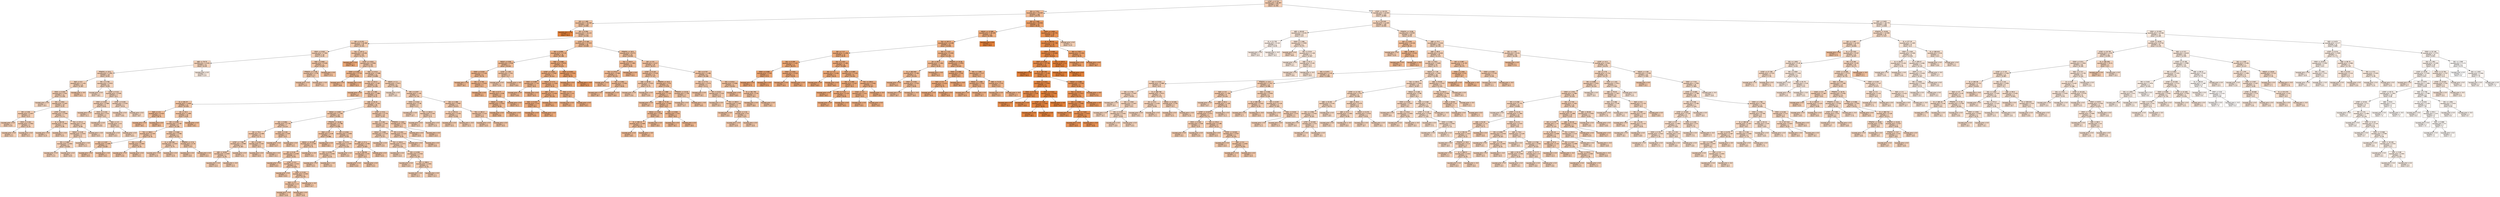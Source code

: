 digraph Tree {
node [shape=box, style="filled", color="black", fontname="helvetica"] ;
edge [fontname="helvetica"] ;
0 [label="LSTAT <= 9.725\nsquared_error = 84.997\nsamples = 379\nvalue = 22.381", fillcolor="#f5ceb3"] ;
1 [label="RM <= 7.011\nsquared_error = 75.404\nsamples = 164\nvalue = 29.476", fillcolor="#f1ba93"] ;
0 -> 1 [labeldistance=2.5, labelangle=45, headlabel="True"] ;
2 [label="DIS <= 1.485\nsquared_error = 34.536\nsamples = 120\nvalue = 25.881", fillcolor="#f3c5a3"] ;
1 -> 2 ;
3 [label="squared_error = 0.0\nsamples = 3\nvalue = 50.0", fillcolor="#e58139"] ;
2 -> 3 ;
4 [label="RM <= 6.594\nsquared_error = 20.122\nsamples = 117\nvalue = 25.262", fillcolor="#f3c6a6"] ;
2 -> 4 ;
5 [label="RM <= 6.125\nsquared_error = 10.469\nsamples = 78\nvalue = 23.351", fillcolor="#f4ccae"] ;
4 -> 5 ;
6 [label="CRIM <= 0.922\nsquared_error = 7.394\nsamples = 24\nvalue = 21.05", fillcolor="#f6d2b8"] ;
5 -> 6 ;
7 [label="AGE <= 78.75\nsquared_error = 5.453\nsamples = 21\nvalue = 20.49", fillcolor="#f6d4bb"] ;
6 -> 7 ;
8 [label="PTRATIO <= 19.4\nsquared_error = 1.852\nsamples = 20\nvalue = 20.92", fillcolor="#f6d2b9"] ;
7 -> 8 ;
9 [label="RAD <= 6.0\nsquared_error = 1.431\nsamples = 12\nvalue = 21.567", fillcolor="#f5d1b6"] ;
8 -> 9 ;
10 [label="CRIM <= 0.035\nsquared_error = 0.82\nsamples = 11\nvalue = 21.318", fillcolor="#f6d1b7"] ;
9 -> 10 ;
11 [label="squared_error = 0.0\nsamples = 1\nvalue = 19.4", fillcolor="#f7d7c0"] ;
10 -> 11 ;
12 [label="DIS <= 3.841\nsquared_error = 0.497\nsamples = 10\nvalue = 21.51", fillcolor="#f5d1b6"] ;
10 -> 12 ;
13 [label="RM <= 5.99\nsquared_error = 0.047\nsamples = 3\nvalue = 22.3", fillcolor="#f5cfb3"] ;
12 -> 13 ;
14 [label="squared_error = 0.0\nsamples = 1\nvalue = 22.6", fillcolor="#f5ceb2"] ;
13 -> 14 ;
15 [label="CRIM <= 0.431\nsquared_error = 0.002\nsamples = 2\nvalue = 22.15", fillcolor="#f5cfb4"] ;
13 -> 15 ;
16 [label="squared_error = 0.0\nsamples = 1\nvalue = 22.2", fillcolor="#f5cfb3"] ;
15 -> 16 ;
17 [label="squared_error = 0.0\nsamples = 1\nvalue = 22.1", fillcolor="#f5cfb4"] ;
15 -> 17 ;
18 [label="LSTAT <= 8.435\nsquared_error = 0.308\nsamples = 7\nvalue = 21.171", fillcolor="#f6d2b8"] ;
12 -> 18 ;
19 [label="B <= 394.55\nsquared_error = 0.002\nsamples = 2\nvalue = 21.95", fillcolor="#f5d0b4"] ;
18 -> 19 ;
20 [label="squared_error = 0.0\nsamples = 1\nvalue = 21.9", fillcolor="#f5d0b5"] ;
19 -> 20 ;
21 [label="squared_error = -0.0\nsamples = 1\nvalue = 22.0", fillcolor="#f5cfb4"] ;
19 -> 21 ;
22 [label="TAX <= 371.5\nsquared_error = 0.09\nsamples = 5\nvalue = 20.86", fillcolor="#f6d3b9"] ;
18 -> 22 ;
23 [label="INDUS <= 6.49\nsquared_error = 0.015\nsamples = 4\nvalue = 21.0", fillcolor="#f6d2b9"] ;
22 -> 23 ;
24 [label="RM <= 5.863\nsquared_error = 0.002\nsamples = 3\nvalue = 20.933", fillcolor="#f6d2b9"] ;
23 -> 24 ;
25 [label="squared_error = 0.0\nsamples = 1\nvalue = 21.0", fillcolor="#f6d2b9"] ;
24 -> 25 ;
26 [label="squared_error = 0.0\nsamples = 2\nvalue = 20.9", fillcolor="#f6d2b9"] ;
24 -> 26 ;
27 [label="squared_error = -0.0\nsamples = 1\nvalue = 21.2", fillcolor="#f6d2b8"] ;
23 -> 27 ;
28 [label="squared_error = -0.0\nsamples = 1\nvalue = 20.3", fillcolor="#f6d4bc"] ;
22 -> 28 ;
29 [label="squared_error = -0.0\nsamples = 1\nvalue = 24.3", fillcolor="#f4c9aa"] ;
9 -> 29 ;
30 [label="RM <= 5.795\nsquared_error = 0.915\nsamples = 8\nvalue = 19.95", fillcolor="#f6d5bd"] ;
8 -> 30 ;
31 [label="squared_error = 0.0\nsamples = 1\nvalue = 18.2", fillcolor="#f7dac5"] ;
30 -> 31 ;
32 [label="LSTAT <= 9.15\nsquared_error = 0.546\nsamples = 7\nvalue = 20.2", fillcolor="#f6d4bc"] ;
30 -> 32 ;
33 [label="CRIM <= 0.042\nsquared_error = 0.066\nsamples = 5\nvalue = 20.62", fillcolor="#f6d3ba"] ;
32 -> 33 ;
34 [label="squared_error = 0.0\nsamples = 1\nvalue = 21.1", fillcolor="#f6d2b8"] ;
33 -> 34 ;
35 [label="CRIM <= 0.229\nsquared_error = 0.01\nsamples = 4\nvalue = 20.5", fillcolor="#f6d4bb"] ;
33 -> 35 ;
36 [label="squared_error = 0.0\nsamples = 2\nvalue = 20.6", fillcolor="#f6d3ba"] ;
35 -> 36 ;
37 [label="RAD <= 4.5\nsquared_error = 0.0\nsamples = 2\nvalue = 20.4", fillcolor="#f6d4bb"] ;
35 -> 37 ;
38 [label="squared_error = 0.0\nsamples = 1\nvalue = 20.4", fillcolor="#f6d4bb"] ;
37 -> 38 ;
39 [label="squared_error = 0.0\nsamples = 1\nvalue = 20.4", fillcolor="#f6d4bb"] ;
37 -> 39 ;
40 [label="LSTAT <= 9.255\nsquared_error = 0.203\nsamples = 2\nvalue = 19.15", fillcolor="#f7d7c1"] ;
32 -> 40 ;
41 [label="squared_error = 0.0\nsamples = 1\nvalue = 19.6", fillcolor="#f7d6bf"] ;
40 -> 41 ;
42 [label="squared_error = 0.0\nsamples = 1\nvalue = 18.7", fillcolor="#f7d9c3"] ;
40 -> 42 ;
43 [label="squared_error = 0.0\nsamples = 1\nvalue = 11.9", fillcolor="#fbece1"] ;
7 -> 43 ;
44 [label="NOX <= 0.662\nsquared_error = 3.449\nsamples = 3\nvalue = 24.967", fillcolor="#f3c7a7"] ;
6 -> 44 ;
45 [label="PTRATIO <= 17.85\nsquared_error = 0.36\nsamples = 2\nvalue = 23.7", fillcolor="#f4cbad"] ;
44 -> 45 ;
46 [label="squared_error = 0.0\nsamples = 1\nvalue = 24.3", fillcolor="#f4c9aa"] ;
45 -> 46 ;
47 [label="squared_error = -0.0\nsamples = 1\nvalue = 23.1", fillcolor="#f5ccaf"] ;
45 -> 47 ;
48 [label="squared_error = 0.0\nsamples = 1\nvalue = 27.5", fillcolor="#f2c09c"] ;
44 -> 48 ;
49 [label="TAX <= 207.5\nsquared_error = 8.436\nsamples = 54\nvalue = 24.374", fillcolor="#f4c9aa"] ;
5 -> 49 ;
50 [label="squared_error = 0.0\nsamples = 1\nvalue = 36.2", fillcolor="#eda876"] ;
49 -> 50 ;
51 [label="LSTAT <= 4.615\nsquared_error = 5.906\nsamples = 53\nvalue = 24.151", fillcolor="#f4c9ab"] ;
49 -> 51 ;
52 [label="CRIM <= 0.284\nsquared_error = 0.723\nsamples = 2\nvalue = 30.65", fillcolor="#f0b78e"] ;
51 -> 52 ;
53 [label="squared_error = 0.0\nsamples = 1\nvalue = 29.8", fillcolor="#f1ba92"] ;
52 -> 53 ;
54 [label="squared_error = 0.0\nsamples = 1\nvalue = 31.5", fillcolor="#f0b58a"] ;
52 -> 54 ;
55 [label="NOX <= 0.512\nsquared_error = 4.388\nsamples = 51\nvalue = 23.896", fillcolor="#f4caac"] ;
51 -> 55 ;
56 [label="TAX <= 222.5\nsquared_error = 3.287\nsamples = 43\nvalue = 24.256", fillcolor="#f4c9aa"] ;
55 -> 56 ;
57 [label="squared_error = 0.0\nsamples = 1\nvalue = 28.7", fillcolor="#f1bd97"] ;
56 -> 57 ;
58 [label="DIS <= 4.485\nsquared_error = 2.884\nsamples = 42\nvalue = 24.15", fillcolor="#f4c9ab"] ;
56 -> 58 ;
59 [label="B <= 391.57\nsquared_error = 4.829\nsamples = 12\nvalue = 25.333", fillcolor="#f3c6a6"] ;
58 -> 59 ;
60 [label="RAD <= 4.5\nsquared_error = 0.423\nsamples = 2\nvalue = 28.75", fillcolor="#f1bc96"] ;
59 -> 60 ;
61 [label="squared_error = 0.0\nsamples = 1\nvalue = 28.1", fillcolor="#f2be99"] ;
60 -> 61 ;
62 [label="squared_error = 0.0\nsamples = 1\nvalue = 29.4", fillcolor="#f1bb94"] ;
60 -> 62 ;
63 [label="ZN <= 34.0\nsquared_error = 2.909\nsamples = 10\nvalue = 24.65", fillcolor="#f4c8a9"] ;
59 -> 63 ;
64 [label="RM <= 6.365\nsquared_error = 0.787\nsamples = 9\nvalue = 24.156", fillcolor="#f4c9ab"] ;
63 -> 64 ;
65 [label="TAX <= 286.5\nsquared_error = 0.154\nsamples = 5\nvalue = 24.78", fillcolor="#f4c8a8"] ;
64 -> 65 ;
66 [label="DIS <= 4.187\nsquared_error = 0.009\nsamples = 3\nvalue = 25.067", fillcolor="#f3c7a7"] ;
65 -> 66 ;
67 [label="squared_error = 0.0\nsamples = 2\nvalue = 25.0", fillcolor="#f3c7a7"] ;
66 -> 67 ;
68 [label="squared_error = -0.0\nsamples = 1\nvalue = 25.2", fillcolor="#f3c6a6"] ;
66 -> 68 ;
69 [label="DIS <= 3.785\nsquared_error = 0.063\nsamples = 2\nvalue = 24.35", fillcolor="#f4c9aa"] ;
65 -> 69 ;
70 [label="squared_error = 0.0\nsamples = 1\nvalue = 24.6", fillcolor="#f4c8a9"] ;
69 -> 70 ;
71 [label="squared_error = 0.0\nsamples = 1\nvalue = 24.1", fillcolor="#f4caab"] ;
69 -> 71 ;
72 [label="CRIM <= 0.069\nsquared_error = 0.482\nsamples = 4\nvalue = 23.375", fillcolor="#f4ccae"] ;
64 -> 72 ;
73 [label="B <= 393.595\nsquared_error = 0.023\nsamples = 2\nvalue = 22.75", fillcolor="#f5cdb1"] ;
72 -> 73 ;
74 [label="squared_error = 0.0\nsamples = 1\nvalue = 22.6", fillcolor="#f5ceb2"] ;
73 -> 74 ;
75 [label="squared_error = 0.0\nsamples = 1\nvalue = 22.9", fillcolor="#f5cdb0"] ;
73 -> 75 ;
76 [label="PTRATIO <= 17.6\nsquared_error = 0.16\nsamples = 2\nvalue = 24.0", fillcolor="#f4caab"] ;
72 -> 76 ;
77 [label="squared_error = 0.0\nsamples = 1\nvalue = 23.6", fillcolor="#f4cbad"] ;
76 -> 77 ;
78 [label="squared_error = 0.0\nsamples = 1\nvalue = 24.4", fillcolor="#f4c9aa"] ;
76 -> 78 ;
79 [label="squared_error = 0.0\nsamples = 1\nvalue = 29.1", fillcolor="#f1bc95"] ;
63 -> 79 ;
80 [label="AGE <= 40.25\nsquared_error = 1.322\nsamples = 30\nvalue = 23.677", fillcolor="#f4cbad"] ;
58 -> 80 ;
81 [label="INDUS <= 4.505\nsquared_error = 1.165\nsamples = 20\nvalue = 24.055", fillcolor="#f4caab"] ;
80 -> 81 ;
82 [label="DIS <= 8.861\nsquared_error = 0.778\nsamples = 7\nvalue = 23.214", fillcolor="#f4ccaf"] ;
81 -> 82 ;
83 [label="ZN <= 75.0\nsquared_error = 0.266\nsamples = 5\nvalue = 22.74", fillcolor="#f5cdb1"] ;
82 -> 83 ;
84 [label="LSTAT <= 7.785\nsquared_error = 0.069\nsamples = 3\nvalue = 22.367", fillcolor="#f5ceb3"] ;
83 -> 84 ;
85 [label="AGE <= 18.65\nsquared_error = 0.003\nsamples = 2\nvalue = 22.55", fillcolor="#f5ceb2"] ;
84 -> 85 ;
86 [label="squared_error = 0.0\nsamples = 1\nvalue = 22.6", fillcolor="#f5ceb2"] ;
85 -> 86 ;
87 [label="squared_error = -0.0\nsamples = 1\nvalue = 22.5", fillcolor="#f5ceb2"] ;
85 -> 87 ;
88 [label="squared_error = 0.0\nsamples = 1\nvalue = 22.0", fillcolor="#f5cfb4"] ;
84 -> 88 ;
89 [label="RM <= 6.403\nsquared_error = 0.04\nsamples = 2\nvalue = 23.3", fillcolor="#f4ccae"] ;
83 -> 89 ;
90 [label="squared_error = 0.0\nsamples = 1\nvalue = 23.5", fillcolor="#f4cbae"] ;
89 -> 90 ;
91 [label="squared_error = 0.0\nsamples = 1\nvalue = 23.1", fillcolor="#f5ccaf"] ;
89 -> 91 ;
92 [label="CRIM <= 0.05\nsquared_error = 0.09\nsamples = 2\nvalue = 24.4", fillcolor="#f4c9aa"] ;
82 -> 92 ;
93 [label="squared_error = 0.0\nsamples = 1\nvalue = 24.7", fillcolor="#f4c8a8"] ;
92 -> 93 ;
94 [label="squared_error = 0.0\nsamples = 1\nvalue = 24.1", fillcolor="#f4caab"] ;
92 -> 94 ;
95 [label="PTRATIO <= 19.05\nsquared_error = 0.788\nsamples = 13\nvalue = 24.508", fillcolor="#f4c8a9"] ;
81 -> 95 ;
96 [label="RAD <= 6.5\nsquared_error = 0.49\nsamples = 7\nvalue = 24.986", fillcolor="#f3c7a7"] ;
95 -> 96 ;
97 [label="INDUS <= 10.415\nsquared_error = 0.183\nsamples = 6\nvalue = 24.75", fillcolor="#f4c8a8"] ;
96 -> 97 ;
98 [label="RM <= 6.19\nsquared_error = 0.046\nsamples = 5\nvalue = 24.92", fillcolor="#f3c7a7"] ;
97 -> 98 ;
99 [label="squared_error = 0.0\nsamples = 1\nvalue = 25.3", fillcolor="#f3c6a6"] ;
98 -> 99 ;
100 [label="LSTAT <= 6.0\nsquared_error = 0.012\nsamples = 4\nvalue = 24.825", fillcolor="#f4c7a8"] ;
98 -> 100 ;
101 [label="squared_error = 0.0\nsamples = 1\nvalue = 25.0", fillcolor="#f3c7a7"] ;
100 -> 101 ;
102 [label="CRIM <= 0.101\nsquared_error = 0.002\nsamples = 3\nvalue = 24.767", fillcolor="#f4c8a8"] ;
100 -> 102 ;
103 [label="RAD <= 5.0\nsquared_error = 0.0\nsamples = 2\nvalue = 24.8", fillcolor="#f4c8a8"] ;
102 -> 103 ;
104 [label="squared_error = 0.0\nsamples = 1\nvalue = 24.8", fillcolor="#f4c8a8"] ;
103 -> 104 ;
105 [label="squared_error = 0.0\nsamples = 1\nvalue = 24.8", fillcolor="#f4c8a8"] ;
103 -> 105 ;
106 [label="squared_error = -0.0\nsamples = 1\nvalue = 24.7", fillcolor="#f4c8a8"] ;
102 -> 106 ;
107 [label="squared_error = -0.0\nsamples = 1\nvalue = 23.9", fillcolor="#f4caac"] ;
97 -> 107 ;
108 [label="squared_error = 0.0\nsamples = 1\nvalue = 26.4", fillcolor="#f3c3a1"] ;
96 -> 108 ;
109 [label="RM <= 6.363\nsquared_error = 0.559\nsamples = 6\nvalue = 23.95", fillcolor="#f4caac"] ;
95 -> 109 ;
110 [label="NOX <= 0.473\nsquared_error = 0.029\nsamples = 3\nvalue = 23.233", fillcolor="#f4ccaf"] ;
109 -> 110 ;
111 [label="DIS <= 6.551\nsquared_error = 0.002\nsamples = 2\nvalue = 23.35", fillcolor="#f4ccae"] ;
110 -> 111 ;
112 [label="squared_error = 0.0\nsamples = 1\nvalue = 23.4", fillcolor="#f4cbae"] ;
111 -> 112 ;
113 [label="squared_error = -0.0\nsamples = 1\nvalue = 23.3", fillcolor="#f4ccae"] ;
111 -> 113 ;
114 [label="squared_error = 0.0\nsamples = 1\nvalue = 23.0", fillcolor="#f5cdb0"] ;
110 -> 114 ;
115 [label="AGE <= 27.4\nsquared_error = 0.062\nsamples = 3\nvalue = 24.667", fillcolor="#f4c8a8"] ;
109 -> 115 ;
116 [label="B <= 394.98\nsquared_error = 0.01\nsamples = 2\nvalue = 24.5", fillcolor="#f4c8a9"] ;
115 -> 116 ;
117 [label="squared_error = 0.0\nsamples = 1\nvalue = 24.6", fillcolor="#f4c8a9"] ;
116 -> 117 ;
118 [label="squared_error = 0.0\nsamples = 1\nvalue = 24.4", fillcolor="#f4c9aa"] ;
116 -> 118 ;
119 [label="squared_error = 0.0\nsamples = 1\nvalue = 25.0", fillcolor="#f3c7a7"] ;
115 -> 119 ;
120 [label="LSTAT <= 9.51\nsquared_error = 0.776\nsamples = 10\nvalue = 22.92", fillcolor="#f5cdb0"] ;
80 -> 120 ;
121 [label="NOX <= 0.481\nsquared_error = 0.435\nsamples = 8\nvalue = 22.6", fillcolor="#f5ceb2"] ;
120 -> 121 ;
122 [label="INDUS <= 4.995\nsquared_error = 0.218\nsamples = 6\nvalue = 22.317", fillcolor="#f5cfb3"] ;
121 -> 122 ;
123 [label="squared_error = 0.0\nsamples = 2\nvalue = 22.9", fillcolor="#f5cdb0"] ;
122 -> 123 ;
124 [label="TAX <= 263.0\nsquared_error = 0.072\nsamples = 4\nvalue = 22.025", fillcolor="#f5cfb4"] ;
122 -> 124 ;
125 [label="squared_error = 0.0\nsamples = 1\nvalue = 21.6", fillcolor="#f5d1b6"] ;
124 -> 125 ;
126 [label="DIS <= 6.359\nsquared_error = 0.016\nsamples = 3\nvalue = 22.167", fillcolor="#f5cfb3"] ;
124 -> 126 ;
127 [label="squared_error = 0.0\nsamples = 1\nvalue = 22.0", fillcolor="#f5cfb4"] ;
126 -> 127 ;
128 [label="TAX <= 288.5\nsquared_error = 0.002\nsamples = 2\nvalue = 22.25", fillcolor="#f5cfb3"] ;
126 -> 128 ;
129 [label="squared_error = 0.0\nsamples = 1\nvalue = 22.2", fillcolor="#f5cfb3"] ;
128 -> 129 ;
130 [label="squared_error = 0.0\nsamples = 1\nvalue = 22.3", fillcolor="#f5cfb3"] ;
128 -> 130 ;
131 [label="RM <= 6.401\nsquared_error = 0.122\nsamples = 2\nvalue = 23.45", fillcolor="#f4cbae"] ;
121 -> 131 ;
132 [label="squared_error = 0.0\nsamples = 1\nvalue = 23.1", fillcolor="#f5ccaf"] ;
131 -> 132 ;
133 [label="squared_error = 0.0\nsamples = 1\nvalue = 23.8", fillcolor="#f4caac"] ;
131 -> 133 ;
134 [label="PTRATIO <= 18.8\nsquared_error = 0.09\nsamples = 2\nvalue = 24.2", fillcolor="#f4c9ab"] ;
120 -> 134 ;
135 [label="squared_error = 0.0\nsamples = 1\nvalue = 23.9", fillcolor="#f4caac"] ;
134 -> 135 ;
136 [label="squared_error = 0.0\nsamples = 1\nvalue = 24.5", fillcolor="#f4c8a9"] ;
134 -> 136 ;
137 [label="INDUS <= 2.1\nsquared_error = 5.872\nsamples = 8\nvalue = 21.963", fillcolor="#f5d0b4"] ;
55 -> 137 ;
138 [label="squared_error = 0.0\nsamples = 1\nvalue = 16.5", fillcolor="#f8dfcc"] ;
137 -> 138 ;
139 [label="RM <= 6.357\nsquared_error = 1.84\nsamples = 7\nvalue = 22.743", fillcolor="#f5cdb1"] ;
137 -> 139 ;
140 [label="CRIM <= 0.044\nsquared_error = 0.38\nsamples = 3\nvalue = 21.5", fillcolor="#f5d1b6"] ;
139 -> 140 ;
141 [label="squared_error = 0.0\nsamples = 1\nvalue = 20.7", fillcolor="#f6d3ba"] ;
140 -> 141 ;
142 [label="TAX <= 264.0\nsquared_error = 0.09\nsamples = 2\nvalue = 21.9", fillcolor="#f5d0b5"] ;
140 -> 142 ;
143 [label="squared_error = 0.0\nsamples = 1\nvalue = 22.2", fillcolor="#f5cfb3"] ;
142 -> 143 ;
144 [label="squared_error = 0.0\nsamples = 1\nvalue = 21.6", fillcolor="#f5d1b6"] ;
142 -> 144 ;
145 [label="DIS <= 2.498\nsquared_error = 0.907\nsamples = 4\nvalue = 23.675", fillcolor="#f4cbad"] ;
139 -> 145 ;
146 [label="B <= 378.15\nsquared_error = 0.202\nsamples = 2\nvalue = 22.85", fillcolor="#f5cdb0"] ;
145 -> 146 ;
147 [label="squared_error = 0.0\nsamples = 1\nvalue = 23.3", fillcolor="#f4ccae"] ;
146 -> 147 ;
148 [label="squared_error = -0.0\nsamples = 1\nvalue = 22.4", fillcolor="#f5ceb2"] ;
146 -> 148 ;
149 [label="TAX <= 481.0\nsquared_error = 0.25\nsamples = 2\nvalue = 24.5", fillcolor="#f4c8a9"] ;
145 -> 149 ;
150 [label="squared_error = 0.0\nsamples = 1\nvalue = 24.0", fillcolor="#f4caab"] ;
149 -> 150 ;
151 [label="squared_error = 0.0\nsamples = 1\nvalue = 25.0", fillcolor="#f3c7a7"] ;
149 -> 151 ;
152 [label="LSTAT <= 5.165\nsquared_error = 17.515\nsamples = 39\nvalue = 29.085", fillcolor="#f1bc95"] ;
4 -> 152 ;
153 [label="RM <= 6.806\nsquared_error = 17.35\nsamples = 16\nvalue = 32.188", fillcolor="#efb387"] ;
152 -> 153 ;
154 [label="INDUS <= 6.66\nsquared_error = 9.38\nsamples = 7\nvalue = 29.043", fillcolor="#f1bc95"] ;
153 -> 154 ;
155 [label="CRIM <= 0.018\nsquared_error = 1.126\nsamples = 5\nvalue = 30.78", fillcolor="#f0b78e"] ;
154 -> 155 ;
156 [label="squared_error = 0.0\nsamples = 1\nvalue = 29.1", fillcolor="#f1bc95"] ;
155 -> 156 ;
157 [label="DIS <= 4.739\nsquared_error = 0.525\nsamples = 4\nvalue = 31.2", fillcolor="#f0b68c"] ;
155 -> 157 ;
158 [label="squared_error = 0.0\nsamples = 1\nvalue = 32.4", fillcolor="#efb286"] ;
157 -> 158 ;
159 [label="RM <= 6.77\nsquared_error = 0.06\nsamples = 3\nvalue = 30.8", fillcolor="#f0b78d"] ;
157 -> 159 ;
160 [label="INDUS <= 3.195\nsquared_error = 0.022\nsamples = 2\nvalue = 30.65", fillcolor="#f0b78e"] ;
159 -> 160 ;
161 [label="squared_error = 0.0\nsamples = 1\nvalue = 30.8", fillcolor="#f0b78d"] ;
160 -> 161 ;
162 [label="squared_error = 0.0\nsamples = 1\nvalue = 30.5", fillcolor="#f0b88f"] ;
160 -> 162 ;
163 [label="squared_error = 0.0\nsamples = 1\nvalue = 31.1", fillcolor="#f0b68c"] ;
159 -> 163 ;
164 [label="LSTAT <= 4.69\nsquared_error = 3.61\nsamples = 2\nvalue = 24.7", fillcolor="#f4c8a8"] ;
154 -> 164 ;
165 [label="squared_error = 0.0\nsamples = 1\nvalue = 22.8", fillcolor="#f5cdb1"] ;
164 -> 165 ;
166 [label="squared_error = -0.0\nsamples = 1\nvalue = 26.6", fillcolor="#f3c3a0"] ;
164 -> 166 ;
167 [label="NOX <= 0.468\nsquared_error = 9.876\nsamples = 9\nvalue = 34.633", fillcolor="#eeac7d"] ;
153 -> 167 ;
168 [label="LSTAT <= 3.845\nsquared_error = 3.667\nsamples = 7\nvalue = 33.314", fillcolor="#efb082"] ;
167 -> 168 ;
169 [label="CRIM <= 0.089\nsquared_error = 1.44\nsamples = 2\nvalue = 30.8", fillcolor="#f0b78d"] ;
168 -> 169 ;
170 [label="squared_error = 0.0\nsamples = 1\nvalue = 29.6", fillcolor="#f1ba93"] ;
169 -> 170 ;
171 [label="squared_error = 0.0\nsamples = 1\nvalue = 32.0", fillcolor="#efb388"] ;
169 -> 171 ;
172 [label="INDUS <= 4.71\nsquared_error = 1.018\nsamples = 5\nvalue = 34.32", fillcolor="#eead7e"] ;
168 -> 172 ;
173 [label="AGE <= 34.7\nsquared_error = 0.042\nsamples = 3\nvalue = 35.133", fillcolor="#eeab7a"] ;
172 -> 173 ;
174 [label="NOX <= 0.423\nsquared_error = 0.01\nsamples = 2\nvalue = 35.0", fillcolor="#eeab7b"] ;
173 -> 174 ;
175 [label="squared_error = 0.0\nsamples = 1\nvalue = 34.9", fillcolor="#eeab7b"] ;
174 -> 175 ;
176 [label="squared_error = 0.0\nsamples = 1\nvalue = 35.1", fillcolor="#eeab7b"] ;
174 -> 176 ;
177 [label="squared_error = -0.0\nsamples = 1\nvalue = 35.4", fillcolor="#edaa79"] ;
173 -> 177 ;
178 [label="RAD <= 5.5\nsquared_error = 0.0\nsamples = 2\nvalue = 33.1", fillcolor="#efb083"] ;
172 -> 178 ;
179 [label="squared_error = 0.0\nsamples = 1\nvalue = 33.1", fillcolor="#efb083"] ;
178 -> 179 ;
180 [label="squared_error = 0.0\nsamples = 1\nvalue = 33.1", fillcolor="#efb083"] ;
178 -> 180 ;
181 [label="CRIM <= 0.641\nsquared_error = 4.202\nsamples = 2\nvalue = 39.25", fillcolor="#eb9f68"] ;
167 -> 181 ;
182 [label="squared_error = 0.0\nsamples = 1\nvalue = 37.2", fillcolor="#eca571"] ;
181 -> 182 ;
183 [label="squared_error = -0.0\nsamples = 1\nvalue = 41.3", fillcolor="#ea995f"] ;
181 -> 183 ;
184 [label="PTRATIO <= 16.5\nsquared_error = 6.273\nsamples = 23\nvalue = 26.926", fillcolor="#f2c29f"] ;
152 -> 184 ;
185 [label="TAX <= 343.5\nsquared_error = 1.892\nsamples = 4\nvalue = 29.85", fillcolor="#f1b992"] ;
184 -> 185 ;
186 [label="TAX <= 270.0\nsquared_error = 0.469\nsamples = 3\nvalue = 29.133", fillcolor="#f1bb95"] ;
185 -> 186 ;
187 [label="squared_error = 0.0\nsamples = 1\nvalue = 30.1", fillcolor="#f0b991"] ;
186 -> 187 ;
188 [label="DIS <= 4.691\nsquared_error = 0.002\nsamples = 2\nvalue = 28.65", fillcolor="#f1bd97"] ;
186 -> 188 ;
189 [label="squared_error = 0.0\nsamples = 1\nvalue = 28.7", fillcolor="#f1bd97"] ;
188 -> 189 ;
190 [label="squared_error = 0.0\nsamples = 1\nvalue = 28.6", fillcolor="#f1bd97"] ;
188 -> 190 ;
191 [label="squared_error = 0.0\nsamples = 1\nvalue = 32.0", fillcolor="#efb388"] ;
185 -> 191 ;
192 [label="DIS <= 3.9\nsquared_error = 5.017\nsamples = 19\nvalue = 26.311", fillcolor="#f3c3a1"] ;
184 -> 192 ;
193 [label="LSTAT <= 6.145\nsquared_error = 5.418\nsamples = 11\nvalue = 27.127", fillcolor="#f2c19e"] ;
192 -> 193 ;
194 [label="AGE <= 88.65\nsquared_error = 0.023\nsamples = 2\nvalue = 23.75", fillcolor="#f4caac"] ;
193 -> 194 ;
195 [label="squared_error = 0.0\nsamples = 1\nvalue = 23.6", fillcolor="#f4cbad"] ;
194 -> 195 ;
196 [label="squared_error = 0.0\nsamples = 1\nvalue = 23.9", fillcolor="#f4caac"] ;
194 -> 196 ;
197 [label="PTRATIO <= 19.3\nsquared_error = 3.52\nsamples = 9\nvalue = 27.878", fillcolor="#f2bf9a"] ;
193 -> 197 ;
198 [label="DIS <= 2.888\nsquared_error = 1.131\nsamples = 7\nvalue = 28.671", fillcolor="#f1bd97"] ;
197 -> 198 ;
199 [label="squared_error = 0.0\nsamples = 1\nvalue = 26.7", fillcolor="#f2c2a0"] ;
198 -> 199 ;
200 [label="AGE <= 72.35\nsquared_error = 0.563\nsamples = 6\nvalue = 29.0", fillcolor="#f1bc95"] ;
198 -> 200 ;
201 [label="INDUS <= 4.545\nsquared_error = 0.09\nsamples = 4\nvalue = 28.5", fillcolor="#f1bd98"] ;
200 -> 201 ;
202 [label="B <= 395.13\nsquared_error = 0.009\nsamples = 3\nvalue = 28.333", fillcolor="#f2be98"] ;
201 -> 202 ;
203 [label="squared_error = 0.0\nsamples = 2\nvalue = 28.4", fillcolor="#f1bd98"] ;
202 -> 203 ;
204 [label="squared_error = -0.0\nsamples = 1\nvalue = 28.2", fillcolor="#f2be99"] ;
202 -> 204 ;
205 [label="squared_error = 0.0\nsamples = 1\nvalue = 29.0", fillcolor="#f1bc95"] ;
201 -> 205 ;
206 [label="NOX <= 0.509\nsquared_error = 0.01\nsamples = 2\nvalue = 30.0", fillcolor="#f1b991"] ;
200 -> 206 ;
207 [label="squared_error = 0.0\nsamples = 1\nvalue = 30.1", fillcolor="#f0b991"] ;
206 -> 207 ;
208 [label="squared_error = 0.0\nsamples = 1\nvalue = 29.9", fillcolor="#f1b991"] ;
206 -> 208 ;
209 [label="PTRATIO <= 20.55\nsquared_error = 1.96\nsamples = 2\nvalue = 25.1", fillcolor="#f3c7a7"] ;
197 -> 209 ;
210 [label="squared_error = 0.0\nsamples = 1\nvalue = 23.7", fillcolor="#f4cbad"] ;
209 -> 210 ;
211 [label="squared_error = -0.0\nsamples = 1\nvalue = 26.5", fillcolor="#f3c3a0"] ;
209 -> 211 ;
212 [label="RM <= 6.707\nsquared_error = 2.286\nsamples = 8\nvalue = 25.188", fillcolor="#f3c6a6"] ;
192 -> 212 ;
213 [label="DIS <= 4.774\nsquared_error = 0.374\nsamples = 5\nvalue = 24.14", fillcolor="#f4c9ab"] ;
212 -> 213 ;
214 [label="squared_error = 0.0\nsamples = 1\nvalue = 25.1", fillcolor="#f3c7a7"] ;
213 -> 214 ;
215 [label="RM <= 6.612\nsquared_error = 0.18\nsamples = 4\nvalue = 23.9", fillcolor="#f4caac"] ;
213 -> 215 ;
216 [label="squared_error = 0.0\nsamples = 1\nvalue = 23.3", fillcolor="#f4ccae"] ;
215 -> 216 ;
217 [label="TAX <= 280.5\nsquared_error = 0.08\nsamples = 3\nvalue = 24.1", fillcolor="#f4caab"] ;
215 -> 217 ;
218 [label="squared_error = 0.0\nsamples = 1\nvalue = 24.5", fillcolor="#f4c8a9"] ;
217 -> 218 ;
219 [label="INDUS <= 4.32\nsquared_error = 0.0\nsamples = 2\nvalue = 23.9", fillcolor="#f4caac"] ;
217 -> 219 ;
220 [label="squared_error = 0.0\nsamples = 1\nvalue = 23.9", fillcolor="#f4caac"] ;
219 -> 220 ;
221 [label="squared_error = 0.0\nsamples = 1\nvalue = 23.9", fillcolor="#f4caac"] ;
219 -> 221 ;
222 [label="DIS <= 6.614\nsquared_error = 0.596\nsamples = 3\nvalue = 26.933", fillcolor="#f2c29e"] ;
212 -> 222 ;
223 [label="squared_error = 0.0\nsamples = 1\nvalue = 28.0", fillcolor="#f2bf9a"] ;
222 -> 223 ;
224 [label="B <= 391.795\nsquared_error = 0.04\nsamples = 2\nvalue = 26.4", fillcolor="#f3c3a1"] ;
222 -> 224 ;
225 [label="squared_error = 0.0\nsamples = 1\nvalue = 26.6", fillcolor="#f3c3a0"] ;
224 -> 225 ;
226 [label="squared_error = 0.0\nsamples = 1\nvalue = 26.2", fillcolor="#f3c4a2"] ;
224 -> 226 ;
227 [label="RM <= 7.445\nsquared_error = 55.502\nsamples = 44\nvalue = 39.28", fillcolor="#eb9f68"] ;
1 -> 227 ;
228 [label="INDUS <= 12.585\nsquared_error = 16.199\nsamples = 24\nvalue = 34.596", fillcolor="#eeac7d"] ;
227 -> 228 ;
229 [label="TAX <= 267.0\nsquared_error = 6.138\nsamples = 23\nvalue = 33.926", fillcolor="#eeae80"] ;
228 -> 229 ;
230 [label="RM <= 7.17\nsquared_error = 2.056\nsamples = 12\nvalue = 35.45", fillcolor="#edaa79"] ;
229 -> 230 ;
231 [label="DIS <= 5.259\nsquared_error = 1.307\nsamples = 4\nvalue = 36.575", fillcolor="#eda774"] ;
230 -> 231 ;
232 [label="CRIM <= 0.085\nsquared_error = 0.09\nsamples = 2\nvalue = 37.6", fillcolor="#eca470"] ;
231 -> 232 ;
233 [label="squared_error = 0.0\nsamples = 1\nvalue = 37.3", fillcolor="#eca571"] ;
232 -> 233 ;
234 [label="squared_error = 0.0\nsamples = 1\nvalue = 37.9", fillcolor="#eca36e"] ;
232 -> 234 ;
235 [label="CRIM <= 0.051\nsquared_error = 0.423\nsamples = 2\nvalue = 35.55", fillcolor="#eda979"] ;
231 -> 235 ;
236 [label="squared_error = 0.0\nsamples = 1\nvalue = 34.9", fillcolor="#eeab7b"] ;
235 -> 236 ;
237 [label="squared_error = 0.0\nsamples = 1\nvalue = 36.2", fillcolor="#eda876"] ;
235 -> 237 ;
238 [label="DIS <= 2.021\nsquared_error = 1.481\nsamples = 8\nvalue = 34.888", fillcolor="#eeab7b"] ;
230 -> 238 ;
239 [label="RM <= 7.27\nsquared_error = 0.062\nsamples = 2\nvalue = 36.25", fillcolor="#eda876"] ;
238 -> 239 ;
240 [label="squared_error = 0.0\nsamples = 1\nvalue = 36.5", fillcolor="#eda774"] ;
239 -> 240 ;
241 [label="squared_error = 0.0\nsamples = 1\nvalue = 36.0", fillcolor="#eda877"] ;
239 -> 241 ;
242 [label="CRIM <= 0.065\nsquared_error = 1.129\nsamples = 6\nvalue = 34.433", fillcolor="#eead7d"] ;
238 -> 242 ;
243 [label="DIS <= 4.495\nsquared_error = 0.327\nsamples = 3\nvalue = 35.4", fillcolor="#edaa79"] ;
242 -> 243 ;
244 [label="squared_error = 0.0\nsamples = 1\nvalue = 36.1", fillcolor="#eda876"] ;
243 -> 244 ;
245 [label="RM <= 7.217\nsquared_error = 0.123\nsamples = 2\nvalue = 35.05", fillcolor="#eeab7b"] ;
243 -> 245 ;
246 [label="squared_error = 0.0\nsamples = 1\nvalue = 34.7", fillcolor="#eeac7c"] ;
245 -> 246 ;
247 [label="squared_error = 0.0\nsamples = 1\nvalue = 35.4", fillcolor="#edaa79"] ;
245 -> 247 ;
248 [label="TAX <= 259.0\nsquared_error = 0.062\nsamples = 3\nvalue = 33.467", fillcolor="#efaf82"] ;
242 -> 248 ;
249 [label="CHAS <= 0.5\nsquared_error = 0.01\nsamples = 2\nvalue = 33.3", fillcolor="#efb082"] ;
248 -> 249 ;
250 [label="squared_error = 0.0\nsamples = 1\nvalue = 33.4", fillcolor="#efaf82"] ;
249 -> 250 ;
251 [label="squared_error = 0.0\nsamples = 1\nvalue = 33.2", fillcolor="#efb083"] ;
249 -> 251 ;
252 [label="squared_error = -0.0\nsamples = 1\nvalue = 33.8", fillcolor="#eeae80"] ;
248 -> 252 ;
253 [label="RM <= 7.121\nsquared_error = 5.293\nsamples = 11\nvalue = 32.264", fillcolor="#efb387"] ;
229 -> 253 ;
254 [label="ZN <= 85.0\nsquared_error = 1.902\nsamples = 4\nvalue = 30.05", fillcolor="#f1b991"] ;
253 -> 254 ;
255 [label="B <= 362.945\nsquared_error = 0.482\nsamples = 3\nvalue = 29.333", fillcolor="#f1bb94"] ;
254 -> 255 ;
256 [label="squared_error = 0.0\nsamples = 1\nvalue = 30.3", fillcolor="#f0b890"] ;
255 -> 256 ;
257 [label="CRIM <= 0.054\nsquared_error = 0.022\nsamples = 2\nvalue = 28.85", fillcolor="#f1bc96"] ;
255 -> 257 ;
258 [label="squared_error = 0.0\nsamples = 1\nvalue = 28.7", fillcolor="#f1bd97"] ;
257 -> 258 ;
259 [label="squared_error = -0.0\nsamples = 1\nvalue = 29.0", fillcolor="#f1bc95"] ;
257 -> 259 ;
260 [label="squared_error = -0.0\nsamples = 1\nvalue = 32.2", fillcolor="#efb387"] ;
254 -> 260 ;
261 [label="PTRATIO <= 15.35\nsquared_error = 2.831\nsamples = 7\nvalue = 33.529", fillcolor="#efaf81"] ;
253 -> 261 ;
262 [label="CRIM <= 0.085\nsquared_error = 0.62\nsamples = 3\nvalue = 35.3", fillcolor="#edaa7a"] ;
261 -> 262 ;
263 [label="RAD <= 3.5\nsquared_error = 0.023\nsamples = 2\nvalue = 34.75", fillcolor="#eeac7c"] ;
262 -> 263 ;
264 [label="squared_error = 0.0\nsamples = 1\nvalue = 34.6", fillcolor="#eeac7d"] ;
263 -> 264 ;
265 [label="squared_error = 0.0\nsamples = 1\nvalue = 34.9", fillcolor="#eeab7b"] ;
263 -> 265 ;
266 [label="squared_error = -0.0\nsamples = 1\nvalue = 36.4", fillcolor="#eda775"] ;
262 -> 266 ;
267 [label="RM <= 7.299\nsquared_error = 0.37\nsamples = 4\nvalue = 32.2", fillcolor="#efb387"] ;
261 -> 267 ;
268 [label="INDUS <= 1.495\nsquared_error = 0.01\nsamples = 2\nvalue = 32.8", fillcolor="#efb185"] ;
267 -> 268 ;
269 [label="squared_error = 0.0\nsamples = 1\nvalue = 32.9", fillcolor="#efb184"] ;
268 -> 269 ;
270 [label="squared_error = 0.0\nsamples = 1\nvalue = 32.7", fillcolor="#efb185"] ;
268 -> 270 ;
271 [label="AGE <= 74.25\nsquared_error = 0.01\nsamples = 2\nvalue = 31.6", fillcolor="#f0b58a"] ;
267 -> 271 ;
272 [label="squared_error = 0.0\nsamples = 1\nvalue = 31.5", fillcolor="#f0b58a"] ;
271 -> 272 ;
273 [label="squared_error = -0.0\nsamples = 1\nvalue = 31.7", fillcolor="#f0b48a"] ;
271 -> 273 ;
274 [label="squared_error = 0.0\nsamples = 1\nvalue = 50.0", fillcolor="#e58139"] ;
228 -> 274 ;
275 [label="CRIM <= 2.654\nsquared_error = 44.751\nsamples = 20\nvalue = 44.9", fillcolor="#e88f4f"] ;
227 -> 275 ;
276 [label="B <= 395.54\nsquared_error = 17.799\nsamples = 19\nvalue = 46.111", fillcolor="#e78c4a"] ;
275 -> 276 ;
277 [label="CRIM <= 0.559\nsquared_error = 13.669\nsamples = 17\nvalue = 46.918", fillcolor="#e78a47"] ;
276 -> 277 ;
278 [label="CRIM <= 0.018\nsquared_error = 13.756\nsamples = 12\nvalue = 45.633", fillcolor="#e88d4c"] ;
277 -> 278 ;
279 [label="squared_error = 0.0\nsamples = 2\nvalue = 50.0", fillcolor="#e58139"] ;
278 -> 279 ;
280 [label="B <= 387.345\nsquared_error = 11.93\nsamples = 10\nvalue = 44.76", fillcolor="#e89050"] ;
278 -> 280 ;
281 [label="CRIM <= 0.323\nsquared_error = 4.054\nsamples = 5\nvalue = 47.46", fillcolor="#e68844"] ;
280 -> 281 ;
282 [label="CRIM <= 0.176\nsquared_error = 0.09\nsamples = 2\nvalue = 45.1", fillcolor="#e88f4f"] ;
281 -> 282 ;
283 [label="squared_error = 0.0\nsamples = 1\nvalue = 45.4", fillcolor="#e88e4d"] ;
282 -> 283 ;
284 [label="squared_error = 0.0\nsamples = 1\nvalue = 44.8", fillcolor="#e89050"] ;
282 -> 284 ;
285 [label="CRIM <= 0.524\nsquared_error = 0.509\nsamples = 3\nvalue = 49.033", fillcolor="#e6843d"] ;
281 -> 285 ;
286 [label="LSTAT <= 4.93\nsquared_error = 0.063\nsamples = 2\nvalue = 48.55", fillcolor="#e6853f"] ;
285 -> 286 ;
287 [label="squared_error = 0.0\nsamples = 1\nvalue = 48.3", fillcolor="#e68640"] ;
286 -> 287 ;
288 [label="squared_error = 0.0\nsamples = 1\nvalue = 48.8", fillcolor="#e6843e"] ;
286 -> 288 ;
289 [label="squared_error = -0.0\nsamples = 1\nvalue = 50.0", fillcolor="#e58139"] ;
285 -> 289 ;
290 [label="INDUS <= 5.085\nsquared_error = 5.226\nsamples = 5\nvalue = 42.06", fillcolor="#ea975c"] ;
280 -> 290 ;
291 [label="TAX <= 312.0\nsquared_error = 0.317\nsamples = 4\nvalue = 43.175", fillcolor="#e99457"] ;
290 -> 291 ;
292 [label="DIS <= 2.506\nsquared_error = 0.082\nsamples = 3\nvalue = 43.467", fillcolor="#e99356"] ;
291 -> 292 ;
293 [label="squared_error = 0.0\nsamples = 1\nvalue = 43.1", fillcolor="#e99457"] ;
292 -> 293 ;
294 [label="RM <= 7.645\nsquared_error = 0.023\nsamples = 2\nvalue = 43.65", fillcolor="#e99355"] ;
292 -> 294 ;
295 [label="squared_error = 0.0\nsamples = 1\nvalue = 43.5", fillcolor="#e99356"] ;
294 -> 295 ;
296 [label="squared_error = -0.0\nsamples = 1\nvalue = 43.8", fillcolor="#e99254"] ;
294 -> 296 ;
297 [label="squared_error = -0.0\nsamples = 1\nvalue = 42.3", fillcolor="#e9975b"] ;
291 -> 297 ;
298 [label="squared_error = -0.0\nsamples = 1\nvalue = 37.6", fillcolor="#eca470"] ;
290 -> 298 ;
299 [label="TAX <= 333.5\nsquared_error = 0.0\nsamples = 5\nvalue = 50.0", fillcolor="#e58139"] ;
277 -> 299 ;
300 [label="squared_error = 0.0\nsamples = 2\nvalue = 50.0", fillcolor="#e58139"] ;
299 -> 300 ;
301 [label="squared_error = 0.0\nsamples = 3\nvalue = 50.0", fillcolor="#e58139"] ;
299 -> 301 ;
302 [label="RM <= 7.917\nsquared_error = 0.302\nsamples = 2\nvalue = 39.25", fillcolor="#eb9f68"] ;
276 -> 302 ;
303 [label="squared_error = 0.0\nsamples = 1\nvalue = 39.8", fillcolor="#eb9e66"] ;
302 -> 303 ;
304 [label="squared_error = 0.0\nsamples = 1\nvalue = 38.7", fillcolor="#eca16b"] ;
302 -> 304 ;
305 [label="squared_error = 0.0\nsamples = 1\nvalue = 21.9", fillcolor="#f5d0b5"] ;
275 -> 305 ;
306 [label="LSTAT <= 16.215\nsquared_error = 24.634\nsamples = 215\nvalue = 16.969", fillcolor="#f8ddca"] ;
0 -> 306 [labeldistance=2.5, labelangle=-45, headlabel="False"] ;
307 [label="B <= 110.025\nsquared_error = 11.645\nsamples = 109\nvalue = 20.005", fillcolor="#f6d5bd"] ;
306 -> 307 ;
308 [label="AGE <= 80.65\nsquared_error = 8.253\nsamples = 6\nvalue = 13.9", fillcolor="#fae6d8"] ;
307 -> 308 ;
309 [label="B <= 21.735\nsquared_error = 0.122\nsamples = 2\nvalue = 10.55", fillcolor="#fcefe7"] ;
308 -> 309 ;
310 [label="squared_error = 0.0\nsamples = 1\nvalue = 10.9", fillcolor="#fceee5"] ;
309 -> 310 ;
311 [label="squared_error = -0.0\nsamples = 1\nvalue = 10.2", fillcolor="#fcf0e8"] ;
309 -> 311 ;
312 [label="CRIM <= 1.338\nsquared_error = 3.902\nsamples = 4\nvalue = 15.575", fillcolor="#f9e1d0"] ;
308 -> 312 ;
313 [label="squared_error = 0.0\nsamples = 1\nvalue = 18.6", fillcolor="#f7d9c3"] ;
312 -> 313 ;
314 [label="RM <= 5.514\nsquared_error = 1.136\nsamples = 3\nvalue = 14.567", fillcolor="#f9e4d5"] ;
312 -> 314 ;
315 [label="squared_error = 0.0\nsamples = 1\nvalue = 13.1", fillcolor="#fae8db"] ;
314 -> 315 ;
316 [label="AGE <= 91.3\nsquared_error = 0.09\nsamples = 2\nvalue = 15.3", fillcolor="#f9e2d2"] ;
314 -> 316 ;
317 [label="squared_error = 0.0\nsamples = 1\nvalue = 15.6", fillcolor="#f9e1d0"] ;
316 -> 317 ;
318 [label="squared_error = -0.0\nsamples = 1\nvalue = 15.0", fillcolor="#f9e3d3"] ;
316 -> 318 ;
319 [label="PTRATIO <= 13.85\nsquared_error = 9.545\nsamples = 103\nvalue = 20.36", fillcolor="#f6d4bb"] ;
307 -> 319 ;
320 [label="DIS <= 2.033\nsquared_error = 14.416\nsamples = 3\nvalue = 28.167", fillcolor="#f2be99"] ;
319 -> 320 ;
321 [label="squared_error = 0.0\nsamples = 1\nvalue = 22.8", fillcolor="#f5cdb1"] ;
320 -> 321 ;
322 [label="AGE <= 89.55\nsquared_error = 0.022\nsamples = 2\nvalue = 30.85", fillcolor="#f0b78d"] ;
320 -> 322 ;
323 [label="squared_error = 0.0\nsamples = 1\nvalue = 30.7", fillcolor="#f0b78e"] ;
322 -> 323 ;
324 [label="squared_error = -0.0\nsamples = 1\nvalue = 31.0", fillcolor="#f0b68d"] ;
322 -> 324 ;
325 [label="AGE <= 70.1\nsquared_error = 7.516\nsamples = 100\nvalue = 20.126", fillcolor="#f6d5bc"] ;
319 -> 325 ;
326 [label="AGE <= 66.9\nsquared_error = 6.925\nsamples = 45\nvalue = 21.213", fillcolor="#f6d2b8"] ;
325 -> 326 ;
327 [label="DIS <= 4.621\nsquared_error = 3.609\nsamples = 41\nvalue = 20.72", fillcolor="#f6d3ba"] ;
326 -> 327 ;
328 [label="RM <= 5.872\nsquared_error = 2.49\nsamples = 22\nvalue = 21.864", fillcolor="#f5d0b5"] ;
327 -> 328 ;
329 [label="DIS <= 3.515\nsquared_error = 0.985\nsamples = 8\nvalue = 20.6", fillcolor="#f6d3ba"] ;
328 -> 329 ;
330 [label="DIS <= 2.791\nsquared_error = 0.097\nsamples = 4\nvalue = 19.825", fillcolor="#f6d5be"] ;
329 -> 330 ;
331 [label="squared_error = 0.0\nsamples = 1\nvalue = 19.3", fillcolor="#f7d7c0"] ;
330 -> 331 ;
332 [label="DIS <= 2.945\nsquared_error = 0.007\nsamples = 3\nvalue = 20.0", fillcolor="#f6d5bd"] ;
330 -> 332 ;
333 [label="squared_error = 0.0\nsamples = 1\nvalue = 20.1", fillcolor="#f6d5bd"] ;
332 -> 333 ;
334 [label="DIS <= 3.222\nsquared_error = 0.002\nsamples = 2\nvalue = 19.95", fillcolor="#f6d5bd"] ;
332 -> 334 ;
335 [label="squared_error = 0.0\nsamples = 1\nvalue = 19.9", fillcolor="#f6d5bd"] ;
334 -> 335 ;
336 [label="squared_error = 0.0\nsamples = 1\nvalue = 20.0", fillcolor="#f6d5bd"] ;
334 -> 336 ;
337 [label="B <= 389.795\nsquared_error = 0.672\nsamples = 4\nvalue = 21.375", fillcolor="#f6d1b7"] ;
329 -> 337 ;
338 [label="ZN <= 10.0\nsquared_error = 0.203\nsamples = 2\nvalue = 20.65", fillcolor="#f6d3ba"] ;
337 -> 338 ;
339 [label="squared_error = 0.0\nsamples = 1\nvalue = 20.2", fillcolor="#f6d4bc"] ;
338 -> 339 ;
340 [label="squared_error = 0.0\nsamples = 1\nvalue = 21.1", fillcolor="#f6d2b8"] ;
338 -> 340 ;
341 [label="INDUS <= 14.345\nsquared_error = 0.09\nsamples = 2\nvalue = 22.1", fillcolor="#f5cfb4"] ;
337 -> 341 ;
342 [label="squared_error = 0.0\nsamples = 1\nvalue = 22.4", fillcolor="#f5ceb2"] ;
341 -> 342 ;
343 [label="squared_error = -0.0\nsamples = 1\nvalue = 21.8", fillcolor="#f5d0b5"] ;
341 -> 343 ;
344 [label="PTRATIO <= 19.7\nsquared_error = 1.917\nsamples = 14\nvalue = 22.586", fillcolor="#f5ceb2"] ;
328 -> 344 ;
345 [label="RAD <= 3.5\nsquared_error = 1.756\nsamples = 9\nvalue = 23.144", fillcolor="#f5ccaf"] ;
344 -> 345 ;
346 [label="squared_error = 0.0\nsamples = 1\nvalue = 20.7", fillcolor="#f6d3ba"] ;
345 -> 346 ;
347 [label="AGE <= 63.4\nsquared_error = 1.135\nsamples = 8\nvalue = 23.45", fillcolor="#f4cbae"] ;
345 -> 347 ;
348 [label="LSTAT <= 10.875\nsquared_error = 0.471\nsamples = 7\nvalue = 23.771", fillcolor="#f4caac"] ;
347 -> 348 ;
349 [label="CRIM <= 0.103\nsquared_error = 0.09\nsamples = 2\nvalue = 22.9", fillcolor="#f5cdb0"] ;
348 -> 349 ;
350 [label="squared_error = 0.0\nsamples = 1\nvalue = 23.2", fillcolor="#f4ccaf"] ;
349 -> 350 ;
351 [label="squared_error = 0.0\nsamples = 1\nvalue = 22.6", fillcolor="#f5ceb2"] ;
349 -> 351 ;
352 [label="TAX <= 276.5\nsquared_error = 0.198\nsamples = 5\nvalue = 24.12", fillcolor="#f4c9ab"] ;
348 -> 352 ;
353 [label="squared_error = 0.0\nsamples = 1\nvalue = 23.3", fillcolor="#f4ccae"] ;
352 -> 353 ;
354 [label="LSTAT <= 10.925\nsquared_error = 0.037\nsamples = 4\nvalue = 24.325", fillcolor="#f4c9aa"] ;
352 -> 354 ;
355 [label="squared_error = 0.0\nsamples = 1\nvalue = 24.0", fillcolor="#f4caab"] ;
354 -> 355 ;
356 [label="RAD <= 5.0\nsquared_error = 0.002\nsamples = 3\nvalue = 24.433", fillcolor="#f4c9a9"] ;
354 -> 356 ;
357 [label="squared_error = 0.0\nsamples = 2\nvalue = 24.4", fillcolor="#f4c9aa"] ;
356 -> 357 ;
358 [label="squared_error = 0.0\nsamples = 1\nvalue = 24.5", fillcolor="#f4c8a9"] ;
356 -> 358 ;
359 [label="squared_error = 0.0\nsamples = 1\nvalue = 21.2", fillcolor="#f6d2b8"] ;
347 -> 359 ;
360 [label="NOX <= 0.558\nsquared_error = 0.634\nsamples = 5\nvalue = 21.58", fillcolor="#f5d1b6"] ;
344 -> 360 ;
361 [label="B <= 395.195\nsquared_error = 0.422\nsamples = 2\nvalue = 22.35", fillcolor="#f5ceb3"] ;
360 -> 361 ;
362 [label="squared_error = 0.0\nsamples = 1\nvalue = 21.7", fillcolor="#f5d0b6"] ;
361 -> 362 ;
363 [label="squared_error = -0.0\nsamples = 1\nvalue = 23.0", fillcolor="#f5cdb0"] ;
361 -> 363 ;
364 [label="RM <= 6.057\nsquared_error = 0.116\nsamples = 3\nvalue = 21.067", fillcolor="#f6d2b8"] ;
360 -> 364 ;
365 [label="squared_error = 0.0\nsamples = 1\nvalue = 20.6", fillcolor="#f6d3ba"] ;
364 -> 365 ;
366 [label="NOX <= 0.619\nsquared_error = 0.01\nsamples = 2\nvalue = 21.3", fillcolor="#f6d1b7"] ;
364 -> 366 ;
367 [label="squared_error = 0.0\nsamples = 1\nvalue = 21.2", fillcolor="#f6d2b8"] ;
366 -> 367 ;
368 [label="squared_error = 0.0\nsamples = 1\nvalue = 21.4", fillcolor="#f6d1b7"] ;
366 -> 368 ;
369 [label="INDUS <= 7.39\nsquared_error = 1.634\nsamples = 19\nvalue = 19.395", fillcolor="#f7d7c0"] ;
327 -> 369 ;
370 [label="TAX <= 263.5\nsquared_error = 0.851\nsamples = 15\nvalue = 18.907", fillcolor="#f7d8c2"] ;
369 -> 370 ;
371 [label="LSTAT <= 11.745\nsquared_error = 0.24\nsamples = 8\nvalue = 19.438", fillcolor="#f7d7bf"] ;
370 -> 371 ;
372 [label="AGE <= 52.95\nsquared_error = 0.142\nsamples = 4\nvalue = 19.075", fillcolor="#f7d8c1"] ;
371 -> 372 ;
373 [label="DIS <= 4.956\nsquared_error = 0.042\nsamples = 3\nvalue = 19.267", fillcolor="#f7d7c0"] ;
372 -> 373 ;
374 [label="squared_error = 0.0\nsamples = 1\nvalue = 19.0", fillcolor="#f7d8c1"] ;
373 -> 374 ;
375 [label="LSTAT <= 10.005\nsquared_error = 0.01\nsamples = 2\nvalue = 19.4", fillcolor="#f7d7c0"] ;
373 -> 375 ;
376 [label="squared_error = 0.0\nsamples = 1\nvalue = 19.5", fillcolor="#f7d6bf"] ;
375 -> 376 ;
377 [label="squared_error = 0.0\nsamples = 1\nvalue = 19.3", fillcolor="#f7d7c0"] ;
375 -> 377 ;
378 [label="squared_error = 0.0\nsamples = 1\nvalue = 18.5", fillcolor="#f7d9c4"] ;
372 -> 378 ;
379 [label="AGE <= 39.5\nsquared_error = 0.075\nsamples = 4\nvalue = 19.8", fillcolor="#f6d6be"] ;
371 -> 379 ;
380 [label="AGE <= 32.4\nsquared_error = 0.002\nsamples = 2\nvalue = 20.05", fillcolor="#f6d5bd"] ;
379 -> 380 ;
381 [label="squared_error = 0.0\nsamples = 1\nvalue = 20.1", fillcolor="#f6d5bd"] ;
380 -> 381 ;
382 [label="squared_error = -0.0\nsamples = 1\nvalue = 20.0", fillcolor="#f6d5bd"] ;
380 -> 382 ;
383 [label="INDUS <= 6.275\nsquared_error = 0.023\nsamples = 2\nvalue = 19.55", fillcolor="#f7d6bf"] ;
379 -> 383 ;
384 [label="squared_error = 0.0\nsamples = 1\nvalue = 19.7", fillcolor="#f7d6be"] ;
383 -> 384 ;
385 [label="squared_error = 0.0\nsamples = 1\nvalue = 19.4", fillcolor="#f7d7c0"] ;
383 -> 385 ;
386 [label="INDUS <= 4.195\nsquared_error = 0.86\nsamples = 7\nvalue = 18.3", fillcolor="#f7dac4"] ;
370 -> 386 ;
387 [label="CRIM <= 0.029\nsquared_error = 0.047\nsamples = 3\nvalue = 19.2", fillcolor="#f7d7c1"] ;
386 -> 387 ;
388 [label="squared_error = 0.0\nsamples = 1\nvalue = 18.9", fillcolor="#f7d8c2"] ;
387 -> 388 ;
389 [label="DIS <= 5.913\nsquared_error = 0.003\nsamples = 2\nvalue = 19.35", fillcolor="#f7d7c0"] ;
387 -> 389 ;
390 [label="squared_error = 0.0\nsamples = 1\nvalue = 19.3", fillcolor="#f7d7c0"] ;
389 -> 390 ;
391 [label="squared_error = -0.0\nsamples = 1\nvalue = 19.4", fillcolor="#f7d7c0"] ;
389 -> 391 ;
392 [label="NOX <= 0.448\nsquared_error = 0.407\nsamples = 4\nvalue = 17.625", fillcolor="#f8dcc7"] ;
386 -> 392 ;
393 [label="LSTAT <= 11.48\nsquared_error = 0.029\nsamples = 3\nvalue = 17.267", fillcolor="#f8ddc9"] ;
392 -> 393 ;
394 [label="squared_error = 0.0\nsamples = 1\nvalue = 17.5", fillcolor="#f8dcc8"] ;
393 -> 394 ;
395 [label="CRIM <= 0.056\nsquared_error = 0.003\nsamples = 2\nvalue = 17.15", fillcolor="#f8ddca"] ;
393 -> 395 ;
396 [label="squared_error = 0.0\nsamples = 1\nvalue = 17.1", fillcolor="#f8ddca"] ;
395 -> 396 ;
397 [label="squared_error = 0.0\nsamples = 1\nvalue = 17.2", fillcolor="#f8ddc9"] ;
395 -> 397 ;
398 [label="squared_error = -0.0\nsamples = 1\nvalue = 18.7", fillcolor="#f7d9c3"] ;
392 -> 398 ;
399 [label="AGE <= 55.85\nsquared_error = 0.327\nsamples = 4\nvalue = 21.225", fillcolor="#f6d2b8"] ;
369 -> 399 ;
400 [label="TAX <= 354.5\nsquared_error = 0.056\nsamples = 3\nvalue = 21.533", fillcolor="#f5d1b6"] ;
399 -> 400 ;
401 [label="AGE <= 40.65\nsquared_error = 0.0\nsamples = 2\nvalue = 21.7", fillcolor="#f5d0b6"] ;
400 -> 401 ;
402 [label="squared_error = 0.0\nsamples = 1\nvalue = 21.7", fillcolor="#f5d0b6"] ;
401 -> 402 ;
403 [label="squared_error = 0.0\nsamples = 1\nvalue = 21.7", fillcolor="#f5d0b6"] ;
401 -> 403 ;
404 [label="squared_error = -0.0\nsamples = 1\nvalue = 21.2", fillcolor="#f6d2b8"] ;
400 -> 404 ;
405 [label="squared_error = 0.0\nsamples = 1\nvalue = 20.3", fillcolor="#f6d4bc"] ;
399 -> 405 ;
406 [label="DIS <= 3.387\nsquared_error = 12.787\nsamples = 4\nvalue = 26.275", fillcolor="#f3c3a1"] ;
326 -> 406 ;
407 [label="CRIM <= 2.354\nsquared_error = 0.01\nsamples = 2\nvalue = 29.7", fillcolor="#f1ba92"] ;
406 -> 407 ;
408 [label="squared_error = 0.0\nsamples = 1\nvalue = 29.6", fillcolor="#f1ba93"] ;
407 -> 408 ;
409 [label="squared_error = -0.0\nsamples = 1\nvalue = 29.8", fillcolor="#f1ba92"] ;
407 -> 409 ;
410 [label="CRIM <= 0.326\nsquared_error = 2.102\nsamples = 2\nvalue = 22.85", fillcolor="#f5cdb0"] ;
406 -> 410 ;
411 [label="squared_error = 0.0\nsamples = 1\nvalue = 21.4", fillcolor="#f6d1b7"] ;
410 -> 411 ;
412 [label="squared_error = -0.0\nsamples = 1\nvalue = 24.3", fillcolor="#f4c9aa"] ;
410 -> 412 ;
413 [label="DIS <= 1.301\nsquared_error = 6.241\nsamples = 55\nvalue = 19.236", fillcolor="#f7d7c0"] ;
325 -> 413 ;
414 [label="squared_error = 0.0\nsamples = 1\nvalue = 27.9", fillcolor="#f2bf9a"] ;
413 -> 414 ;
415 [label="LSTAT <= 14.3\nsquared_error = 4.941\nsamples = 54\nvalue = 19.076", fillcolor="#f7d8c1"] ;
413 -> 415 ;
416 [label="DIS <= 3.78\nsquared_error = 4.714\nsamples = 34\nvalue = 19.747", fillcolor="#f6d6be"] ;
415 -> 416 ;
417 [label="RM <= 6.886\nsquared_error = 3.921\nsamples = 27\nvalue = 20.219", fillcolor="#f6d4bc"] ;
416 -> 417 ;
418 [label="CRIM <= 1.576\nsquared_error = 2.984\nsamples = 26\nvalue = 20.419", fillcolor="#f6d4bb"] ;
417 -> 418 ;
419 [label="RM <= 5.208\nsquared_error = 2.751\nsamples = 14\nvalue = 19.693", fillcolor="#f7d6be"] ;
418 -> 419 ;
420 [label="squared_error = 0.0\nsamples = 1\nvalue = 15.3", fillcolor="#f9e2d2"] ;
419 -> 420 ;
421 [label="LSTAT <= 12.15\nsquared_error = 1.364\nsamples = 13\nvalue = 20.031", fillcolor="#f6d5bd"] ;
419 -> 421 ;
422 [label="AGE <= 91.05\nsquared_error = 2.11\nsamples = 5\nvalue = 20.72", fillcolor="#f6d3ba"] ;
421 -> 422 ;
423 [label="B <= 391.02\nsquared_error = 1.013\nsamples = 4\nvalue = 20.15", fillcolor="#f6d5bc"] ;
422 -> 423 ;
424 [label="squared_error = 0.0\nsamples = 1\nvalue = 18.5", fillcolor="#f7d9c4"] ;
423 -> 424 ;
425 [label="PTRATIO <= 18.0\nsquared_error = 0.14\nsamples = 3\nvalue = 20.7", fillcolor="#f6d3ba"] ;
423 -> 425 ;
426 [label="squared_error = 0.0\nsamples = 1\nvalue = 21.2", fillcolor="#f6d2b8"] ;
425 -> 426 ;
427 [label="B <= 396.57\nsquared_error = 0.022\nsamples = 2\nvalue = 20.45", fillcolor="#f6d4bb"] ;
425 -> 427 ;
428 [label="squared_error = 0.0\nsamples = 1\nvalue = 20.3", fillcolor="#f6d4bc"] ;
427 -> 428 ;
429 [label="squared_error = -0.0\nsamples = 1\nvalue = 20.6", fillcolor="#f6d3ba"] ;
427 -> 429 ;
430 [label="squared_error = 0.0\nsamples = 1\nvalue = 23.0", fillcolor="#f5cdb0"] ;
422 -> 430 ;
431 [label="CRIM <= 0.171\nsquared_error = 0.415\nsamples = 8\nvalue = 19.6", fillcolor="#f7d6bf"] ;
421 -> 431 ;
432 [label="RM <= 5.993\nsquared_error = 0.016\nsamples = 3\nvalue = 20.267", fillcolor="#f6d4bc"] ;
431 -> 432 ;
433 [label="squared_error = 0.0\nsamples = 1\nvalue = 20.1", fillcolor="#f6d5bd"] ;
432 -> 433 ;
434 [label="NOX <= 0.55\nsquared_error = 0.003\nsamples = 2\nvalue = 20.35", fillcolor="#f6d4bb"] ;
432 -> 434 ;
435 [label="squared_error = 0.0\nsamples = 1\nvalue = 20.4", fillcolor="#f6d4bb"] ;
434 -> 435 ;
436 [label="squared_error = -0.0\nsamples = 1\nvalue = 20.3", fillcolor="#f6d4bc"] ;
434 -> 436 ;
437 [label="AGE <= 79.0\nsquared_error = 0.228\nsamples = 5\nvalue = 19.2", fillcolor="#f7d7c1"] ;
431 -> 437 ;
438 [label="squared_error = 0.0\nsamples = 1\nvalue = 18.3", fillcolor="#f7dac4"] ;
437 -> 438 ;
439 [label="CRIM <= 0.766\nsquared_error = 0.032\nsamples = 4\nvalue = 19.425", fillcolor="#f7d7c0"] ;
437 -> 439 ;
440 [label="AGE <= 93.15\nsquared_error = 0.002\nsamples = 2\nvalue = 19.25", fillcolor="#f7d7c0"] ;
439 -> 440 ;
441 [label="squared_error = 0.0\nsamples = 1\nvalue = 19.3", fillcolor="#f7d7c0"] ;
440 -> 441 ;
442 [label="squared_error = 0.0\nsamples = 1\nvalue = 19.2", fillcolor="#f7d7c1"] ;
440 -> 442 ;
443 [label="LSTAT <= 12.77\nsquared_error = 0.0\nsamples = 2\nvalue = 19.6", fillcolor="#f7d6bf"] ;
439 -> 443 ;
444 [label="squared_error = 0.0\nsamples = 1\nvalue = 19.6", fillcolor="#f7d6bf"] ;
443 -> 444 ;
445 [label="squared_error = 0.0\nsamples = 1\nvalue = 19.6", fillcolor="#f7d6bf"] ;
443 -> 445 ;
446 [label="DIS <= 2.729\nsquared_error = 1.922\nsamples = 12\nvalue = 21.267", fillcolor="#f6d1b7"] ;
418 -> 446 ;
447 [label="B <= 387.03\nsquared_error = 1.599\nsamples = 10\nvalue = 21.61", fillcolor="#f5d0b6"] ;
446 -> 447 ;
448 [label="DIS <= 2.279\nsquared_error = 1.6\nsamples = 7\nvalue = 21.157", fillcolor="#f6d2b8"] ;
447 -> 448 ;
449 [label="B <= 351.42\nsquared_error = 0.638\nsamples = 5\nvalue = 21.82", fillcolor="#f5d0b5"] ;
448 -> 449 ;
450 [label="AGE <= 97.6\nsquared_error = 0.16\nsamples = 2\nvalue = 22.7", fillcolor="#f5cdb1"] ;
449 -> 450 ;
451 [label="squared_error = 0.0\nsamples = 1\nvalue = 22.3", fillcolor="#f5cfb3"] ;
450 -> 451 ;
452 [label="squared_error = -0.0\nsamples = 1\nvalue = 23.1", fillcolor="#f5ccaf"] ;
450 -> 452 ;
453 [label="DIS <= 2.027\nsquared_error = 0.096\nsamples = 3\nvalue = 21.233", fillcolor="#f6d2b8"] ;
449 -> 453 ;
454 [label="TAX <= 534.5\nsquared_error = 0.003\nsamples = 2\nvalue = 21.45", fillcolor="#f5d1b7"] ;
453 -> 454 ;
455 [label="squared_error = 0.0\nsamples = 1\nvalue = 21.5", fillcolor="#f5d1b6"] ;
454 -> 455 ;
456 [label="squared_error = 0.0\nsamples = 1\nvalue = 21.4", fillcolor="#f6d1b7"] ;
454 -> 456 ;
457 [label="squared_error = -0.0\nsamples = 1\nvalue = 20.8", fillcolor="#f6d3b9"] ;
453 -> 457 ;
458 [label="TAX <= 534.5\nsquared_error = 0.16\nsamples = 2\nvalue = 19.5", fillcolor="#f7d6bf"] ;
448 -> 458 ;
459 [label="squared_error = 0.0\nsamples = 1\nvalue = 19.1", fillcolor="#f7d8c1"] ;
458 -> 459 ;
460 [label="squared_error = -0.0\nsamples = 1\nvalue = 19.9", fillcolor="#f6d5bd"] ;
458 -> 460 ;
461 [label="AGE <= 82.35\nsquared_error = 0.002\nsamples = 3\nvalue = 22.667", fillcolor="#f5ceb1"] ;
447 -> 461 ;
462 [label="squared_error = 0.0\nsamples = 1\nvalue = 22.6", fillcolor="#f5ceb2"] ;
461 -> 462 ;
463 [label="squared_error = 0.0\nsamples = 2\nvalue = 22.7", fillcolor="#f5cdb1"] ;
461 -> 463 ;
464 [label="AGE <= 86.85\nsquared_error = 0.003\nsamples = 2\nvalue = 19.55", fillcolor="#f7d6bf"] ;
446 -> 464 ;
465 [label="squared_error = 0.0\nsamples = 1\nvalue = 19.5", fillcolor="#f7d6bf"] ;
464 -> 465 ;
466 [label="squared_error = 0.0\nsamples = 1\nvalue = 19.6", fillcolor="#f7d6bf"] ;
464 -> 466 ;
467 [label="squared_error = 0.0\nsamples = 1\nvalue = 15.0", fillcolor="#f9e3d3"] ;
417 -> 467 ;
468 [label="CRIM <= 1.103\nsquared_error = 3.611\nsamples = 7\nvalue = 17.929", fillcolor="#f8dbc6"] ;
416 -> 468 ;
469 [label="AGE <= 78.45\nsquared_error = 1.927\nsamples = 6\nvalue = 18.5", fillcolor="#f7d9c4"] ;
468 -> 469 ;
470 [label="NOX <= 0.488\nsquared_error = 0.49\nsamples = 2\nvalue = 16.9", fillcolor="#f8decb"] ;
469 -> 470 ;
471 [label="squared_error = 0.0\nsamples = 1\nvalue = 17.6", fillcolor="#f8dcc8"] ;
470 -> 471 ;
472 [label="squared_error = 0.0\nsamples = 1\nvalue = 16.2", fillcolor="#f9e0ce"] ;
470 -> 472 ;
473 [label="RAD <= 6.0\nsquared_error = 0.725\nsamples = 4\nvalue = 19.3", fillcolor="#f7d7c0"] ;
469 -> 473 ;
474 [label="RM <= 5.987\nsquared_error = 0.327\nsamples = 3\nvalue = 18.9", fillcolor="#f7d8c2"] ;
473 -> 474 ;
475 [label="squared_error = 0.0\nsamples = 1\nvalue = 19.6", fillcolor="#f7d6bf"] ;
474 -> 475 ;
476 [label="ZN <= 6.25\nsquared_error = 0.122\nsamples = 2\nvalue = 18.55", fillcolor="#f7d9c3"] ;
474 -> 476 ;
477 [label="squared_error = 0.0\nsamples = 1\nvalue = 18.2", fillcolor="#f7dac5"] ;
476 -> 477 ;
478 [label="squared_error = 0.0\nsamples = 1\nvalue = 18.9", fillcolor="#f7d8c2"] ;
476 -> 478 ;
479 [label="squared_error = 0.0\nsamples = 1\nvalue = 20.5", fillcolor="#f6d4bb"] ;
473 -> 479 ;
480 [label="squared_error = 0.0\nsamples = 1\nvalue = 14.5", fillcolor="#fae4d5"] ;
468 -> 480 ;
481 [label="INDUS <= 4.59\nsquared_error = 3.259\nsamples = 20\nvalue = 17.935", fillcolor="#f8dbc6"] ;
415 -> 481 ;
482 [label="squared_error = 0.0\nsamples = 1\nvalue = 23.1", fillcolor="#f5ccaf"] ;
481 -> 482 ;
483 [label="CRIM <= 7.723\nsquared_error = 1.953\nsamples = 19\nvalue = 17.663", fillcolor="#f8dcc7"] ;
481 -> 483 ;
484 [label="LSTAT <= 14.685\nsquared_error = 1.186\nsamples = 18\nvalue = 17.878", fillcolor="#f8dbc6"] ;
483 -> 484 ;
485 [label="DIS <= 5.538\nsquared_error = 0.282\nsamples = 7\nvalue = 17.043", fillcolor="#f8ddca"] ;
484 -> 485 ;
486 [label="LSTAT <= 14.645\nsquared_error = 0.118\nsamples = 6\nvalue = 17.217", fillcolor="#f8ddc9"] ;
485 -> 486 ;
487 [label="RAD <= 5.5\nsquared_error = 0.062\nsamples = 4\nvalue = 17.025", fillcolor="#f8ddca"] ;
486 -> 487 ;
488 [label="CRIM <= 0.78\nsquared_error = 0.022\nsamples = 2\nvalue = 17.25", fillcolor="#f8ddc9"] ;
487 -> 488 ;
489 [label="squared_error = 0.0\nsamples = 1\nvalue = 17.1", fillcolor="#f8ddca"] ;
488 -> 489 ;
490 [label="squared_error = 0.0\nsamples = 1\nvalue = 17.4", fillcolor="#f8dcc8"] ;
488 -> 490 ;
491 [label="DIS <= 2.201\nsquared_error = 0.0\nsamples = 2\nvalue = 16.8", fillcolor="#f8decb"] ;
487 -> 491 ;
492 [label="squared_error = 0.0\nsamples = 1\nvalue = 16.8", fillcolor="#f8decb"] ;
491 -> 492 ;
493 [label="squared_error = 0.0\nsamples = 1\nvalue = 16.8", fillcolor="#f8decb"] ;
491 -> 493 ;
494 [label="CRIM <= 2.239\nsquared_error = 0.01\nsamples = 2\nvalue = 17.6", fillcolor="#f8dcc8"] ;
486 -> 494 ;
495 [label="squared_error = 0.0\nsamples = 1\nvalue = 17.5", fillcolor="#f8dcc8"] ;
494 -> 495 ;
496 [label="squared_error = -0.0\nsamples = 1\nvalue = 17.7", fillcolor="#f8dbc7"] ;
494 -> 496 ;
497 [label="squared_error = 0.0\nsamples = 1\nvalue = 16.0", fillcolor="#f9e0cf"] ;
485 -> 497 ;
498 [label="CRIM <= 1.782\nsquared_error = 1.035\nsamples = 11\nvalue = 18.409", fillcolor="#f7d9c4"] ;
484 -> 498 ;
499 [label="CRIM <= 0.501\nsquared_error = 0.758\nsamples = 8\nvalue = 18.0", fillcolor="#f7dbc6"] ;
498 -> 499 ;
500 [label="B <= 395.36\nsquared_error = 0.357\nsamples = 6\nvalue = 18.4", fillcolor="#f7d9c4"] ;
499 -> 500 ;
501 [label="RM <= 6.079\nsquared_error = 0.187\nsamples = 4\nvalue = 18.725", fillcolor="#f7d9c3"] ;
500 -> 501 ;
502 [label="DIS <= 2.408\nsquared_error = 0.047\nsamples = 3\nvalue = 18.5", fillcolor="#f7d9c4"] ;
501 -> 502 ;
503 [label="squared_error = 0.0\nsamples = 1\nvalue = 18.8", fillcolor="#f7d8c2"] ;
502 -> 503 ;
504 [label="RAD <= 5.0\nsquared_error = 0.002\nsamples = 2\nvalue = 18.35", fillcolor="#f7dac4"] ;
502 -> 504 ;
505 [label="squared_error = 0.0\nsamples = 1\nvalue = 18.4", fillcolor="#f7d9c4"] ;
504 -> 505 ;
506 [label="squared_error = -0.0\nsamples = 1\nvalue = 18.3", fillcolor="#f7dac4"] ;
504 -> 506 ;
507 [label="squared_error = -0.0\nsamples = 1\nvalue = 19.4", fillcolor="#f7d7c0"] ;
501 -> 507 ;
508 [label="DIS <= 2.106\nsquared_error = 0.062\nsamples = 2\nvalue = 17.75", fillcolor="#f8dbc7"] ;
500 -> 508 ;
509 [label="squared_error = 0.0\nsamples = 1\nvalue = 18.0", fillcolor="#f7dbc6"] ;
508 -> 509 ;
510 [label="squared_error = 0.0\nsamples = 1\nvalue = 17.5", fillcolor="#f8dcc8"] ;
508 -> 510 ;
511 [label="AGE <= 93.15\nsquared_error = 0.04\nsamples = 2\nvalue = 16.8", fillcolor="#f8decb"] ;
499 -> 511 ;
512 [label="squared_error = 0.0\nsamples = 1\nvalue = 16.6", fillcolor="#f8dfcc"] ;
511 -> 512 ;
513 [label="squared_error = 0.0\nsamples = 1\nvalue = 17.0", fillcolor="#f8ddca"] ;
511 -> 513 ;
514 [label="CRIM <= 6.246\nsquared_error = 0.14\nsamples = 3\nvalue = 19.5", fillcolor="#f7d6bf"] ;
498 -> 514 ;
515 [label="B <= 327.315\nsquared_error = 0.023\nsamples = 2\nvalue = 19.25", fillcolor="#f7d7c0"] ;
514 -> 515 ;
516 [label="squared_error = 0.0\nsamples = 1\nvalue = 19.4", fillcolor="#f7d7c0"] ;
515 -> 516 ;
517 [label="squared_error = 0.0\nsamples = 1\nvalue = 19.1", fillcolor="#f7d8c1"] ;
515 -> 517 ;
518 [label="squared_error = 0.0\nsamples = 1\nvalue = 20.0", fillcolor="#f6d5bd"] ;
514 -> 518 ;
519 [label="squared_error = -0.0\nsamples = 1\nvalue = 13.8", fillcolor="#fae6d8"] ;
483 -> 519 ;
520 [label="NOX <= 0.603\nsquared_error = 18.775\nsamples = 106\nvalue = 13.848", fillcolor="#fae6d8"] ;
306 -> 520 ;
521 [label="PTRATIO <= 20.95\nsquared_error = 13.484\nsamples = 33\nvalue = 17.527", fillcolor="#f8dcc8"] ;
520 -> 521 ;
522 [label="DIS <= 1.497\nsquared_error = 12.222\nsamples = 25\nvalue = 18.656", fillcolor="#f7d9c3"] ;
521 -> 522 ;
523 [label="squared_error = 0.0\nsamples = 1\nvalue = 27.5", fillcolor="#f2c09c"] ;
522 -> 523 ;
524 [label="B <= 317.025\nsquared_error = 9.337\nsamples = 24\nvalue = 18.287", fillcolor="#f7dac5"] ;
522 -> 524 ;
525 [label="DIS <= 1.803\nsquared_error = 5.45\nsamples = 5\nvalue = 14.92", fillcolor="#f9e3d3"] ;
524 -> 525 ;
526 [label="LSTAT <= 27.795\nsquared_error = 0.123\nsamples = 2\nvalue = 17.55", fillcolor="#f8dcc8"] ;
525 -> 526 ;
527 [label="squared_error = 0.0\nsamples = 1\nvalue = 17.2", fillcolor="#f8ddc9"] ;
526 -> 527 ;
528 [label="squared_error = 0.0\nsamples = 1\nvalue = 17.9", fillcolor="#f8dbc6"] ;
526 -> 528 ;
529 [label="RM <= 5.864\nsquared_error = 1.316\nsamples = 3\nvalue = 13.167", fillcolor="#fae8db"] ;
525 -> 529 ;
530 [label="squared_error = 0.0\nsamples = 1\nvalue = 11.7", fillcolor="#fbece2"] ;
529 -> 530 ;
531 [label="AGE <= 91.75\nsquared_error = 0.36\nsamples = 2\nvalue = 13.9", fillcolor="#fae6d8"] ;
529 -> 531 ;
532 [label="squared_error = 0.0\nsamples = 1\nvalue = 14.5", fillcolor="#fae4d5"] ;
531 -> 532 ;
533 [label="squared_error = -0.0\nsamples = 1\nvalue = 13.3", fillcolor="#fae8da"] ;
531 -> 533 ;
534 [label="RM <= 6.169\nsquared_error = 6.59\nsamples = 19\nvalue = 19.174", fillcolor="#f7d7c1"] ;
524 -> 534 ;
535 [label="LSTAT <= 24.695\nsquared_error = 3.272\nsamples = 18\nvalue = 18.733", fillcolor="#f7d9c3"] ;
534 -> 535 ;
536 [label="NOX <= 0.504\nsquared_error = 1.085\nsamples = 14\nvalue = 19.521", fillcolor="#f7d6bf"] ;
535 -> 536 ;
537 [label="CHAS <= 0.5\nsquared_error = 1.887\nsamples = 3\nvalue = 20.6", fillcolor="#f6d3ba"] ;
536 -> 537 ;
538 [label="squared_error = 0.0\nsamples = 1\nvalue = 22.5", fillcolor="#f5ceb2"] ;
537 -> 538 ;
539 [label="B <= 396.07\nsquared_error = 0.123\nsamples = 2\nvalue = 19.65", fillcolor="#f7d6bf"] ;
537 -> 539 ;
540 [label="squared_error = 0.0\nsamples = 1\nvalue = 19.3", fillcolor="#f7d7c0"] ;
539 -> 540 ;
541 [label="squared_error = 0.0\nsamples = 1\nvalue = 20.0", fillcolor="#f6d5bd"] ;
539 -> 541 ;
542 [label="PTRATIO <= 18.75\nsquared_error = 0.462\nsamples = 11\nvalue = 19.227", fillcolor="#f7d7c0"] ;
536 -> 542 ;
543 [label="PTRATIO <= 18.1\nsquared_error = 0.229\nsamples = 3\nvalue = 18.467", fillcolor="#f7d9c4"] ;
542 -> 543 ;
544 [label="LSTAT <= 17.095\nsquared_error = 0.01\nsamples = 2\nvalue = 18.8", fillcolor="#f7d8c2"] ;
543 -> 544 ;
545 [label="squared_error = 0.0\nsamples = 1\nvalue = 18.7", fillcolor="#f7d9c3"] ;
544 -> 545 ;
546 [label="squared_error = 0.0\nsamples = 1\nvalue = 18.9", fillcolor="#f7d8c2"] ;
544 -> 546 ;
547 [label="squared_error = -0.0\nsamples = 1\nvalue = 17.8", fillcolor="#f8dbc7"] ;
543 -> 547 ;
548 [label="CRIM <= 0.096\nsquared_error = 0.251\nsamples = 8\nvalue = 19.512", fillcolor="#f7d6bf"] ;
542 -> 548 ;
549 [label="squared_error = 0.0\nsamples = 1\nvalue = 20.5", fillcolor="#f6d4bb"] ;
548 -> 549 ;
550 [label="B <= 386.715\nsquared_error = 0.128\nsamples = 7\nvalue = 19.371", fillcolor="#f7d7c0"] ;
548 -> 550 ;
551 [label="PTRATIO <= 19.65\nsquared_error = 0.02\nsamples = 3\nvalue = 19.0", fillcolor="#f7d8c1"] ;
550 -> 551 ;
552 [label="squared_error = 0.0\nsamples = 1\nvalue = 18.8", fillcolor="#f7d8c2"] ;
551 -> 552 ;
553 [label="squared_error = 0.0\nsamples = 2\nvalue = 19.1", fillcolor="#f7d8c1"] ;
551 -> 553 ;
554 [label="PTRATIO <= 20.55\nsquared_error = 0.027\nsamples = 4\nvalue = 19.65", fillcolor="#f7d6bf"] ;
550 -> 554 ;
555 [label="PTRATIO <= 19.7\nsquared_error = 0.01\nsamples = 2\nvalue = 19.8", fillcolor="#f6d6be"] ;
554 -> 555 ;
556 [label="squared_error = 0.0\nsamples = 1\nvalue = 19.7", fillcolor="#f7d6be"] ;
555 -> 556 ;
557 [label="squared_error = 0.0\nsamples = 1\nvalue = 19.9", fillcolor="#f6d5bd"] ;
555 -> 557 ;
558 [label="squared_error = 0.0\nsamples = 2\nvalue = 19.5", fillcolor="#f7d6bf"] ;
554 -> 558 ;
559 [label="CRIM <= 0.233\nsquared_error = 1.147\nsamples = 4\nvalue = 15.975", fillcolor="#f9e0cf"] ;
535 -> 559 ;
560 [label="RAD <= 3.5\nsquared_error = 0.16\nsamples = 2\nvalue = 16.9", fillcolor="#f8decb"] ;
559 -> 560 ;
561 [label="squared_error = 0.0\nsamples = 1\nvalue = 17.3", fillcolor="#f8ddc9"] ;
560 -> 561 ;
562 [label="squared_error = 0.0\nsamples = 1\nvalue = 16.5", fillcolor="#f8dfcc"] ;
560 -> 562 ;
563 [label="RAD <= 2.5\nsquared_error = 0.422\nsamples = 2\nvalue = 15.05", fillcolor="#f9e3d3"] ;
559 -> 563 ;
564 [label="squared_error = 0.0\nsamples = 1\nvalue = 15.7", fillcolor="#f9e1d0"] ;
563 -> 564 ;
565 [label="squared_error = -0.0\nsamples = 1\nvalue = 14.4", fillcolor="#fae5d6"] ;
563 -> 565 ;
566 [label="squared_error = -0.0\nsamples = 1\nvalue = 27.1", fillcolor="#f2c19e"] ;
534 -> 566 ;
567 [label="B <= 377.25\nsquared_error = 1.005\nsamples = 8\nvalue = 14.0", fillcolor="#fae6d7"] ;
521 -> 567 ;
568 [label="CRIM <= 1.043\nsquared_error = 0.456\nsamples = 6\nvalue = 13.533", fillcolor="#fae7d9"] ;
567 -> 568 ;
569 [label="B <= 304.9\nsquared_error = 0.202\nsamples = 2\nvalue = 14.35", fillcolor="#fae5d6"] ;
568 -> 569 ;
570 [label="squared_error = 0.0\nsamples = 1\nvalue = 13.9", fillcolor="#fae6d8"] ;
569 -> 570 ;
571 [label="squared_error = -0.0\nsamples = 1\nvalue = 14.8", fillcolor="#f9e4d4"] ;
569 -> 571 ;
572 [label="B <= 359.47\nsquared_error = 0.082\nsamples = 4\nvalue = 13.125", fillcolor="#fae8db"] ;
568 -> 572 ;
573 [label="CRIM <= 1.5\nsquared_error = 0.029\nsamples = 3\nvalue = 13.267", fillcolor="#fae8db"] ;
572 -> 573 ;
574 [label="RM <= 5.826\nsquared_error = 0.003\nsamples = 2\nvalue = 13.15", fillcolor="#fae8db"] ;
573 -> 574 ;
575 [label="squared_error = 0.0\nsamples = 1\nvalue = 13.1", fillcolor="#fae8db"] ;
574 -> 575 ;
576 [label="squared_error = 0.0\nsamples = 1\nvalue = 13.2", fillcolor="#fae8db"] ;
574 -> 576 ;
577 [label="squared_error = 0.0\nsamples = 1\nvalue = 13.5", fillcolor="#fae7da"] ;
573 -> 577 ;
578 [label="squared_error = -0.0\nsamples = 1\nvalue = 12.7", fillcolor="#fbe9dd"] ;
572 -> 578 ;
579 [label="B <= 395.615\nsquared_error = 0.04\nsamples = 2\nvalue = 15.4", fillcolor="#f9e2d1"] ;
567 -> 579 ;
580 [label="squared_error = 0.0\nsamples = 1\nvalue = 15.6", fillcolor="#f9e1d0"] ;
579 -> 580 ;
581 [label="squared_error = 0.0\nsamples = 1\nvalue = 15.2", fillcolor="#f9e2d2"] ;
579 -> 581 ;
582 [label="CRIM <= 10.452\nsquared_error = 12.282\nsamples = 73\nvalue = 12.185", fillcolor="#fbebdf"] ;
520 -> 582 ;
583 [label="LSTAT <= 18.93\nsquared_error = 8.716\nsamples = 42\nvalue = 14.119", fillcolor="#fae5d7"] ;
582 -> 583 ;
584 [label="LSTAT <= 18.735\nsquared_error = 4.45\nsamples = 22\nvalue = 15.559", fillcolor="#f9e1d1"] ;
583 -> 584 ;
585 [label="CRIM <= 5.511\nsquared_error = 1.834\nsamples = 20\nvalue = 15.185", fillcolor="#f9e2d2"] ;
584 -> 585 ;
586 [label="LSTAT <= 17.29\nsquared_error = 1.426\nsamples = 12\nvalue = 15.867", fillcolor="#f9e1cf"] ;
585 -> 586 ;
587 [label="B <= 393.39\nsquared_error = 0.722\nsamples = 6\nvalue = 16.633", fillcolor="#f8decc"] ;
586 -> 587 ;
588 [label="RAD <= 4.5\nsquared_error = 0.35\nsamples = 5\nvalue = 16.34", fillcolor="#f8dfcd"] ;
587 -> 588 ;
589 [label="B <= 385.18\nsquared_error = 0.36\nsamples = 2\nvalue = 16.8", fillcolor="#f8decb"] ;
588 -> 589 ;
590 [label="squared_error = 0.0\nsamples = 1\nvalue = 17.4", fillcolor="#f8dcc8"] ;
589 -> 590 ;
591 [label="squared_error = 0.0\nsamples = 1\nvalue = 16.2", fillcolor="#f9e0ce"] ;
589 -> 591 ;
592 [label="PTRATIO <= 17.45\nsquared_error = 0.109\nsamples = 3\nvalue = 16.033", fillcolor="#f9e0ce"] ;
588 -> 592 ;
593 [label="squared_error = 0.0\nsamples = 1\nvalue = 15.6", fillcolor="#f9e1d0"] ;
592 -> 593 ;
594 [label="CRIM <= 4.951\nsquared_error = 0.022\nsamples = 2\nvalue = 16.25", fillcolor="#f8e0ce"] ;
592 -> 594 ;
595 [label="squared_error = 0.0\nsamples = 1\nvalue = 16.4", fillcolor="#f8dfcd"] ;
594 -> 595 ;
596 [label="squared_error = 0.0\nsamples = 1\nvalue = 16.1", fillcolor="#f9e0ce"] ;
594 -> 596 ;
597 [label="squared_error = -0.0\nsamples = 1\nvalue = 18.1", fillcolor="#f7dac5"] ;
587 -> 597 ;
598 [label="DIS <= 2.143\nsquared_error = 0.953\nsamples = 6\nvalue = 15.1", fillcolor="#f9e3d3"] ;
586 -> 598 ;
599 [label="DIS <= 1.845\nsquared_error = 0.429\nsamples = 3\nvalue = 14.367", fillcolor="#fae5d6"] ;
598 -> 599 ;
600 [label="squared_error = 0.0\nsamples = 1\nvalue = 15.2", fillcolor="#f9e2d2"] ;
599 -> 600 ;
601 [label="TAX <= 574.0\nsquared_error = 0.123\nsamples = 2\nvalue = 13.95", fillcolor="#fae6d8"] ;
599 -> 601 ;
602 [label="squared_error = 0.0\nsamples = 1\nvalue = 14.3", fillcolor="#fae5d6"] ;
601 -> 602 ;
603 [label="squared_error = 0.0\nsamples = 1\nvalue = 13.6", fillcolor="#fae7d9"] ;
601 -> 603 ;
604 [label="AGE <= 95.9\nsquared_error = 0.402\nsamples = 3\nvalue = 15.833", fillcolor="#f9e1cf"] ;
598 -> 604 ;
605 [label="squared_error = 0.0\nsamples = 1\nvalue = 16.7", fillcolor="#f8decc"] ;
604 -> 605 ;
606 [label="B <= 309.025\nsquared_error = 0.04\nsamples = 2\nvalue = 15.4", fillcolor="#f9e2d1"] ;
604 -> 606 ;
607 [label="squared_error = 0.0\nsamples = 1\nvalue = 15.6", fillcolor="#f9e1d0"] ;
606 -> 607 ;
608 [label="squared_error = 0.0\nsamples = 1\nvalue = 15.2", fillcolor="#f9e2d2"] ;
606 -> 608 ;
609 [label="NOX <= 0.727\nsquared_error = 0.705\nsamples = 8\nvalue = 14.162", fillcolor="#fae5d7"] ;
585 -> 609 ;
610 [label="B <= 5.09\nsquared_error = 0.407\nsamples = 7\nvalue = 14.386", fillcolor="#fae5d6"] ;
609 -> 610 ;
611 [label="DIS <= 2.551\nsquared_error = 0.003\nsamples = 2\nvalue = 13.45", fillcolor="#fae7da"] ;
610 -> 611 ;
612 [label="squared_error = 0.0\nsamples = 1\nvalue = 13.4", fillcolor="#fae7da"] ;
611 -> 612 ;
613 [label="squared_error = 0.0\nsamples = 1\nvalue = 13.5", fillcolor="#fae7da"] ;
611 -> 613 ;
614 [label="LSTAT <= 16.225\nsquared_error = 0.078\nsamples = 5\nvalue = 14.76", fillcolor="#f9e4d4"] ;
610 -> 614 ;
615 [label="squared_error = 0.0\nsamples = 1\nvalue = 14.3", fillcolor="#fae5d6"] ;
614 -> 615 ;
616 [label="CRIM <= 9.873\nsquared_error = 0.032\nsamples = 4\nvalue = 14.875", fillcolor="#f9e3d4"] ;
614 -> 616 ;
617 [label="CRIM <= 7.357\nsquared_error = 0.009\nsamples = 3\nvalue = 14.967", fillcolor="#f9e3d3"] ;
616 -> 617 ;
618 [label="squared_error = 0.0\nsamples = 1\nvalue = 15.1", fillcolor="#f9e3d3"] ;
617 -> 618 ;
619 [label="AGE <= 88.9\nsquared_error = 0.0\nsamples = 2\nvalue = 14.9", fillcolor="#f9e3d3"] ;
617 -> 619 ;
620 [label="squared_error = 0.0\nsamples = 1\nvalue = 14.9", fillcolor="#f9e3d3"] ;
619 -> 620 ;
621 [label="squared_error = 0.0\nsamples = 1\nvalue = 14.9", fillcolor="#f9e3d3"] ;
619 -> 621 ;
622 [label="squared_error = 0.0\nsamples = 1\nvalue = 14.6", fillcolor="#f9e4d5"] ;
616 -> 622 ;
623 [label="squared_error = 0.0\nsamples = 1\nvalue = 12.6", fillcolor="#fbeade"] ;
609 -> 623 ;
624 [label="B <= 382.555\nsquared_error = 15.21\nsamples = 2\nvalue = 19.3", fillcolor="#f7d7c0"] ;
584 -> 624 ;
625 [label="squared_error = 0.0\nsamples = 1\nvalue = 23.2", fillcolor="#f4ccaf"] ;
624 -> 625 ;
626 [label="squared_error = 0.0\nsamples = 1\nvalue = 15.4", fillcolor="#f9e2d1"] ;
624 -> 626 ;
627 [label="NOX <= 0.727\nsquared_error = 8.619\nsamples = 20\nvalue = 12.535", fillcolor="#fbeade"] ;
583 -> 627 ;
628 [label="LSTAT <= 23.785\nsquared_error = 5.685\nsamples = 13\nvalue = 11.123", fillcolor="#fbeee4"] ;
627 -> 628 ;
629 [label="RM <= 5.802\nsquared_error = 2.202\nsamples = 9\nvalue = 12.167", fillcolor="#fbebdf"] ;
628 -> 629 ;
630 [label="RM <= 5.641\nsquared_error = 1.876\nsamples = 3\nvalue = 10.433", fillcolor="#fcf0e7"] ;
629 -> 630 ;
631 [label="DIS <= 1.654\nsquared_error = 0.01\nsamples = 2\nvalue = 11.4", fillcolor="#fbede3"] ;
630 -> 631 ;
632 [label="squared_error = 0.0\nsamples = 1\nvalue = 11.3", fillcolor="#fbede3"] ;
631 -> 632 ;
633 [label="squared_error = 0.0\nsamples = 1\nvalue = 11.5", fillcolor="#fbede2"] ;
631 -> 633 ;
634 [label="squared_error = 0.0\nsamples = 1\nvalue = 8.5", fillcolor="#fdf5f0"] ;
630 -> 634 ;
635 [label="LSTAT <= 20.305\nsquared_error = 0.112\nsamples = 6\nvalue = 13.033", fillcolor="#fae9dc"] ;
629 -> 635 ;
636 [label="CRIM <= 6.699\nsquared_error = 0.042\nsamples = 3\nvalue = 12.733", fillcolor="#fbe9dd"] ;
635 -> 636 ;
637 [label="NOX <= 0.703\nsquared_error = 0.01\nsamples = 2\nvalue = 12.6", fillcolor="#fbeade"] ;
636 -> 637 ;
638 [label="squared_error = 0.0\nsamples = 1\nvalue = 12.5", fillcolor="#fbeade"] ;
637 -> 638 ;
639 [label="squared_error = -0.0\nsamples = 1\nvalue = 12.7", fillcolor="#fbe9dd"] ;
637 -> 639 ;
640 [label="squared_error = 0.0\nsamples = 1\nvalue = 13.0", fillcolor="#fae9dc"] ;
636 -> 640 ;
641 [label="LSTAT <= 22.305\nsquared_error = 0.002\nsamples = 3\nvalue = 13.333", fillcolor="#fae8da"] ;
635 -> 641 ;
642 [label="squared_error = 0.0\nsamples = 2\nvalue = 13.3", fillcolor="#fae8da"] ;
641 -> 642 ;
643 [label="squared_error = 0.0\nsamples = 1\nvalue = 13.4", fillcolor="#fae7da"] ;
641 -> 643 ;
644 [label="AGE <= 99.15\nsquared_error = 5.557\nsamples = 4\nvalue = 8.775", fillcolor="#fdf4ee"] ;
628 -> 644 ;
645 [label="B <= 199.44\nsquared_error = 1.887\nsamples = 3\nvalue = 7.6", fillcolor="#fdf8f4"] ;
644 -> 645 ;
646 [label="squared_error = 0.0\nsamples = 1\nvalue = 9.5", fillcolor="#fcf2eb"] ;
645 -> 646 ;
647 [label="CRIM <= 5.05\nsquared_error = 0.122\nsamples = 2\nvalue = 6.65", fillcolor="#fefaf8"] ;
645 -> 647 ;
648 [label="squared_error = 0.0\nsamples = 1\nvalue = 7.0", fillcolor="#fef9f6"] ;
647 -> 648 ;
649 [label="squared_error = -0.0\nsamples = 1\nvalue = 6.3", fillcolor="#fefbf9"] ;
647 -> 649 ;
650 [label="squared_error = 0.0\nsamples = 1\nvalue = 12.3", fillcolor="#fbebdf"] ;
644 -> 650 ;
651 [label="DIS <= 1.528\nsquared_error = 3.491\nsamples = 7\nvalue = 15.157", fillcolor="#f9e3d2"] ;
627 -> 651 ;
652 [label="DIS <= 1.379\nsquared_error = 1.894\nsamples = 5\nvalue = 14.24", fillcolor="#fae5d6"] ;
651 -> 652 ;
653 [label="squared_error = 0.0\nsamples = 1\nvalue = 11.8", fillcolor="#fbece1"] ;
652 -> 653 ;
654 [label="CRIM <= 2.557\nsquared_error = 0.507\nsamples = 4\nvalue = 14.85", fillcolor="#f9e3d4"] ;
652 -> 654 ;
655 [label="LSTAT <= 28.665\nsquared_error = 0.16\nsamples = 2\nvalue = 14.2", fillcolor="#fae5d7"] ;
654 -> 655 ;
656 [label="squared_error = 0.0\nsamples = 1\nvalue = 13.8", fillcolor="#fae6d8"] ;
655 -> 656 ;
657 [label="squared_error = 0.0\nsamples = 1\nvalue = 14.6", fillcolor="#f9e4d5"] ;
655 -> 657 ;
658 [label="B <= 374.375\nsquared_error = 0.01\nsamples = 2\nvalue = 15.5", fillcolor="#f9e2d1"] ;
654 -> 658 ;
659 [label="squared_error = 0.0\nsamples = 1\nvalue = 15.4", fillcolor="#f9e2d1"] ;
658 -> 659 ;
660 [label="squared_error = -0.0\nsamples = 1\nvalue = 15.6", fillcolor="#f9e1d0"] ;
658 -> 660 ;
661 [label="INDUS <= 18.84\nsquared_error = 0.122\nsamples = 2\nvalue = 17.45", fillcolor="#f8dcc8"] ;
651 -> 661 ;
662 [label="squared_error = 0.0\nsamples = 1\nvalue = 17.1", fillcolor="#f8ddca"] ;
661 -> 662 ;
663 [label="squared_error = -0.0\nsamples = 1\nvalue = 17.8", fillcolor="#f8dbc7"] ;
661 -> 663 ;
664 [label="NOX <= 0.675\nsquared_error = 5.177\nsamples = 31\nvalue = 9.565", fillcolor="#fcf2eb"] ;
582 -> 664 ;
665 [label="LSTAT <= 22.51\nsquared_error = 1.639\nsamples = 7\nvalue = 11.771", fillcolor="#fbece1"] ;
664 -> 665 ;
666 [label="CRIM <= 16.871\nsquared_error = 0.087\nsamples = 3\nvalue = 10.5", fillcolor="#fcf0e7"] ;
665 -> 666 ;
667 [label="squared_error = 0.0\nsamples = 1\nvalue = 10.9", fillcolor="#fceee5"] ;
666 -> 667 ;
668 [label="DIS <= 1.401\nsquared_error = 0.01\nsamples = 2\nvalue = 10.3", fillcolor="#fcf0e8"] ;
666 -> 668 ;
669 [label="squared_error = 0.0\nsamples = 1\nvalue = 10.2", fillcolor="#fcf0e8"] ;
668 -> 669 ;
670 [label="squared_error = -0.0\nsamples = 1\nvalue = 10.4", fillcolor="#fcf0e7"] ;
668 -> 670 ;
671 [label="AGE <= 96.75\nsquared_error = 0.682\nsamples = 4\nvalue = 12.725", fillcolor="#fbe9dd"] ;
665 -> 671 ;
672 [label="RM <= 6.515\nsquared_error = 0.16\nsamples = 2\nvalue = 13.5", fillcolor="#fae7da"] ;
671 -> 672 ;
673 [label="squared_error = 0.0\nsamples = 1\nvalue = 13.1", fillcolor="#fae8db"] ;
672 -> 673 ;
674 [label="squared_error = 0.0\nsamples = 1\nvalue = 13.9", fillcolor="#fae6d8"] ;
672 -> 674 ;
675 [label="RM <= 4.721\nsquared_error = 0.003\nsamples = 2\nvalue = 11.95", fillcolor="#fbece0"] ;
671 -> 675 ;
676 [label="squared_error = 0.0\nsamples = 1\nvalue = 11.9", fillcolor="#fbece1"] ;
675 -> 676 ;
677 [label="squared_error = 0.0\nsamples = 1\nvalue = 12.0", fillcolor="#fbebe0"] ;
675 -> 677 ;
678 [label="CRIM <= 32.146\nsquared_error = 4.374\nsamples = 24\nvalue = 8.921", fillcolor="#fdf4ee"] ;
664 -> 678 ;
679 [label="DIS <= 1.951\nsquared_error = 3.259\nsamples = 20\nvalue = 9.43", fillcolor="#fcf3ec"] ;
678 -> 679 ;
680 [label="LSTAT <= 18.06\nsquared_error = 2.428\nsamples = 17\nvalue = 9.047", fillcolor="#fdf4ed"] ;
679 -> 680 ;
681 [label="squared_error = 0.0\nsamples = 1\nvalue = 12.7", fillcolor="#fbe9dd"] ;
680 -> 681 ;
682 [label="RM <= 5.875\nsquared_error = 1.694\nsamples = 16\nvalue = 8.819", fillcolor="#fdf4ee"] ;
680 -> 682 ;
683 [label="LSTAT <= 30.72\nsquared_error = 1.652\nsamples = 10\nvalue = 9.38", fillcolor="#fcf3ec"] ;
682 -> 683 ;
684 [label="LSTAT <= 20.94\nsquared_error = 0.71\nsamples = 8\nvalue = 9.9", fillcolor="#fcf1e9"] ;
683 -> 684 ;
685 [label="squared_error = 0.0\nsamples = 1\nvalue = 8.3", fillcolor="#fdf6f0"] ;
684 -> 685 ;
686 [label="RM <= 4.51\nsquared_error = 0.393\nsamples = 7\nvalue = 10.129", fillcolor="#fcf1e8"] ;
684 -> 686 ;
687 [label="squared_error = 0.0\nsamples = 1\nvalue = 8.8", fillcolor="#fdf4ee"] ;
686 -> 687 ;
688 [label="CRIM <= 12.19\nsquared_error = 0.116\nsamples = 6\nvalue = 10.35", fillcolor="#fcf0e7"] ;
686 -> 688 ;
689 [label="squared_error = 0.0\nsamples = 1\nvalue = 9.7", fillcolor="#fcf2ea"] ;
688 -> 689 ;
690 [label="CRIM <= 13.568\nsquared_error = 0.038\nsamples = 5\nvalue = 10.48", fillcolor="#fcf0e7"] ;
688 -> 690 ;
691 [label="squared_error = 0.0\nsamples = 1\nvalue = 10.8", fillcolor="#fcefe5"] ;
690 -> 691 ;
692 [label="CRIM <= 18.192\nsquared_error = 0.015\nsamples = 4\nvalue = 10.4", fillcolor="#fcf0e7"] ;
690 -> 692 ;
693 [label="squared_error = 0.0\nsamples = 1\nvalue = 10.2", fillcolor="#fcf0e8"] ;
692 -> 693 ;
694 [label="NOX <= 0.69\nsquared_error = 0.002\nsamples = 3\nvalue = 10.467", fillcolor="#fcf0e7"] ;
692 -> 694 ;
695 [label="squared_error = 0.0\nsamples = 1\nvalue = 10.4", fillcolor="#fcf0e7"] ;
694 -> 695 ;
696 [label="squared_error = 0.0\nsamples = 2\nvalue = 10.5", fillcolor="#fcf0e7"] ;
694 -> 696 ;
697 [label="AGE <= 93.8\nsquared_error = 0.01\nsamples = 2\nvalue = 7.3", fillcolor="#fef9f5"] ;
683 -> 697 ;
698 [label="squared_error = 0.0\nsamples = 1\nvalue = 7.4", fillcolor="#fef8f4"] ;
697 -> 698 ;
699 [label="squared_error = -0.0\nsamples = 1\nvalue = 7.2", fillcolor="#fef9f5"] ;
697 -> 699 ;
700 [label="NOX <= 0.706\nsquared_error = 0.365\nsamples = 6\nvalue = 7.883", fillcolor="#fdf7f2"] ;
682 -> 700 ;
701 [label="B <= 14.625\nsquared_error = 0.203\nsamples = 4\nvalue = 7.55", fillcolor="#fef8f4"] ;
700 -> 701 ;
702 [label="squared_error = 0.0\nsamples = 1\nvalue = 8.3", fillcolor="#fdf6f0"] ;
701 -> 702 ;
703 [label="AGE <= 95.4\nsquared_error = 0.02\nsamples = 3\nvalue = 7.3", fillcolor="#fef9f5"] ;
701 -> 703 ;
704 [label="squared_error = 0.0\nsamples = 1\nvalue = 7.5", fillcolor="#fef8f4"] ;
703 -> 704 ;
705 [label="NOX <= 0.686\nsquared_error = 0.0\nsamples = 2\nvalue = 7.2", fillcolor="#fef9f5"] ;
703 -> 705 ;
706 [label="squared_error = 0.0\nsamples = 1\nvalue = 7.2", fillcolor="#fef9f5"] ;
705 -> 706 ;
707 [label="squared_error = 0.0\nsamples = 1\nvalue = 7.2", fillcolor="#fef9f5"] ;
705 -> 707 ;
708 [label="DIS <= 1.854\nsquared_error = 0.023\nsamples = 2\nvalue = 8.55", fillcolor="#fdf5ef"] ;
700 -> 708 ;
709 [label="squared_error = 0.0\nsamples = 1\nvalue = 8.4", fillcolor="#fdf5f0"] ;
708 -> 709 ;
710 [label="squared_error = -0.0\nsamples = 1\nvalue = 8.7", fillcolor="#fdf5ef"] ;
708 -> 710 ;
711 [label="CRIM <= 12.791\nsquared_error = 2.427\nsamples = 3\nvalue = 11.6", fillcolor="#fbede2"] ;
679 -> 711 ;
712 [label="LSTAT <= 23.625\nsquared_error = 0.64\nsamples = 2\nvalue = 12.6", fillcolor="#fbeade"] ;
711 -> 712 ;
713 [label="squared_error = 0.0\nsamples = 1\nvalue = 13.4", fillcolor="#fae7da"] ;
712 -> 713 ;
714 [label="squared_error = -0.0\nsamples = 1\nvalue = 11.8", fillcolor="#fbece1"] ;
712 -> 714 ;
715 [label="squared_error = 0.0\nsamples = 1\nvalue = 9.6", fillcolor="#fcf2eb"] ;
711 -> 715 ;
716 [label="DIS <= 1.548\nsquared_error = 2.172\nsamples = 4\nvalue = 6.375", fillcolor="#fefbf9"] ;
678 -> 716 ;
717 [label="squared_error = 0.0\nsamples = 2\nvalue = 5.0", fillcolor="#ffffff"] ;
716 -> 717 ;
718 [label="DIS <= 1.633\nsquared_error = 0.562\nsamples = 2\nvalue = 7.75", fillcolor="#fdf7f3"] ;
716 -> 718 ;
719 [label="squared_error = 0.0\nsamples = 1\nvalue = 8.5", fillcolor="#fdf5f0"] ;
718 -> 719 ;
720 [label="squared_error = 0.0\nsamples = 1\nvalue = 7.0", fillcolor="#fef9f6"] ;
718 -> 720 ;
}